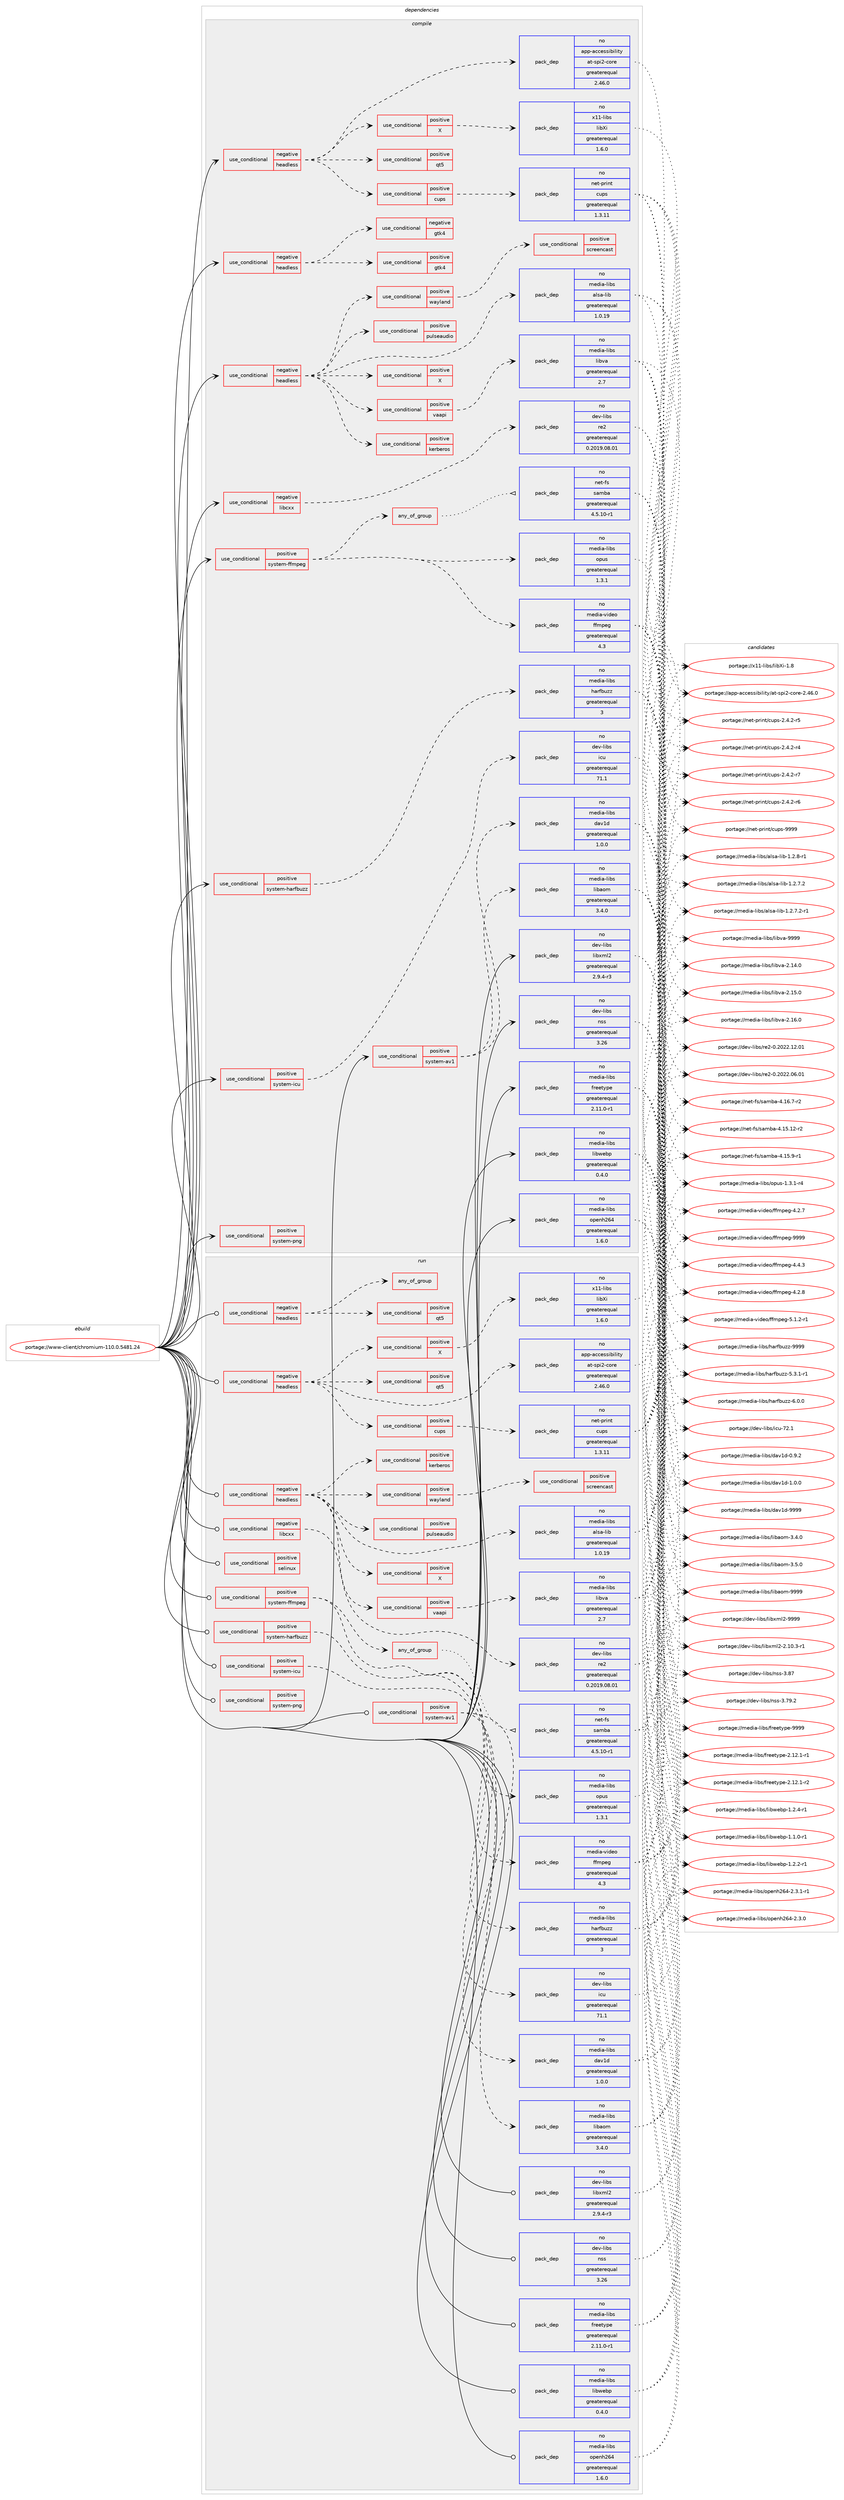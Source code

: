 digraph prolog {

# *************
# Graph options
# *************

newrank=true;
concentrate=true;
compound=true;
graph [rankdir=LR,fontname=Helvetica,fontsize=10,ranksep=1.5];#, ranksep=2.5, nodesep=0.2];
edge  [arrowhead=vee];
node  [fontname=Helvetica,fontsize=10];

# **********
# The ebuild
# **********

subgraph cluster_leftcol {
color=gray;
rank=same;
label=<<i>ebuild</i>>;
id [label="portage://www-client/chromium-110.0.5481.24", color=red, width=4, href="../www-client/chromium-110.0.5481.24.svg"];
}

# ****************
# The dependencies
# ****************

subgraph cluster_midcol {
color=gray;
label=<<i>dependencies</i>>;
subgraph cluster_compile {
fillcolor="#eeeeee";
style=filled;
label=<<i>compile</i>>;
subgraph cond7301 {
dependency11803 [label=<<TABLE BORDER="0" CELLBORDER="1" CELLSPACING="0" CELLPADDING="4"><TR><TD ROWSPAN="3" CELLPADDING="10">use_conditional</TD></TR><TR><TD>negative</TD></TR><TR><TD>headless</TD></TR></TABLE>>, shape=none, color=red];
subgraph cond7302 {
dependency11804 [label=<<TABLE BORDER="0" CELLBORDER="1" CELLSPACING="0" CELLPADDING="4"><TR><TD ROWSPAN="3" CELLPADDING="10">use_conditional</TD></TR><TR><TD>positive</TD></TR><TR><TD>X</TD></TR></TABLE>>, shape=none, color=red];
# *** BEGIN UNKNOWN DEPENDENCY TYPE (TODO) ***
# dependency11804 -> package_dependency(portage://www-client/chromium-110.0.5481.24,install,no,x11-libs,libXcomposite,none,[,,],any_same_slot,[])
# *** END UNKNOWN DEPENDENCY TYPE (TODO) ***

# *** BEGIN UNKNOWN DEPENDENCY TYPE (TODO) ***
# dependency11804 -> package_dependency(portage://www-client/chromium-110.0.5481.24,install,no,x11-libs,libXcursor,none,[,,],any_same_slot,[])
# *** END UNKNOWN DEPENDENCY TYPE (TODO) ***

# *** BEGIN UNKNOWN DEPENDENCY TYPE (TODO) ***
# dependency11804 -> package_dependency(portage://www-client/chromium-110.0.5481.24,install,no,x11-libs,libXdamage,none,[,,],any_same_slot,[])
# *** END UNKNOWN DEPENDENCY TYPE (TODO) ***

# *** BEGIN UNKNOWN DEPENDENCY TYPE (TODO) ***
# dependency11804 -> package_dependency(portage://www-client/chromium-110.0.5481.24,install,no,x11-libs,libXfixes,none,[,,],any_same_slot,[])
# *** END UNKNOWN DEPENDENCY TYPE (TODO) ***

subgraph pack4358 {
dependency11805 [label=<<TABLE BORDER="0" CELLBORDER="1" CELLSPACING="0" CELLPADDING="4" WIDTH="220"><TR><TD ROWSPAN="6" CELLPADDING="30">pack_dep</TD></TR><TR><TD WIDTH="110">no</TD></TR><TR><TD>x11-libs</TD></TR><TR><TD>libXi</TD></TR><TR><TD>greaterequal</TD></TR><TR><TD>1.6.0</TD></TR></TABLE>>, shape=none, color=blue];
}
dependency11804:e -> dependency11805:w [weight=20,style="dashed",arrowhead="vee"];
# *** BEGIN UNKNOWN DEPENDENCY TYPE (TODO) ***
# dependency11804 -> package_dependency(portage://www-client/chromium-110.0.5481.24,install,no,x11-libs,libXrandr,none,[,,],any_same_slot,[])
# *** END UNKNOWN DEPENDENCY TYPE (TODO) ***

# *** BEGIN UNKNOWN DEPENDENCY TYPE (TODO) ***
# dependency11804 -> package_dependency(portage://www-client/chromium-110.0.5481.24,install,no,x11-libs,libXrender,none,[,,],any_same_slot,[])
# *** END UNKNOWN DEPENDENCY TYPE (TODO) ***

# *** BEGIN UNKNOWN DEPENDENCY TYPE (TODO) ***
# dependency11804 -> package_dependency(portage://www-client/chromium-110.0.5481.24,install,no,x11-libs,libXtst,none,[,,],any_same_slot,[])
# *** END UNKNOWN DEPENDENCY TYPE (TODO) ***

# *** BEGIN UNKNOWN DEPENDENCY TYPE (TODO) ***
# dependency11804 -> package_dependency(portage://www-client/chromium-110.0.5481.24,install,no,x11-libs,libxshmfence,none,[,,],any_same_slot,[])
# *** END UNKNOWN DEPENDENCY TYPE (TODO) ***

}
dependency11803:e -> dependency11804:w [weight=20,style="dashed",arrowhead="vee"];
subgraph pack4359 {
dependency11806 [label=<<TABLE BORDER="0" CELLBORDER="1" CELLSPACING="0" CELLPADDING="4" WIDTH="220"><TR><TD ROWSPAN="6" CELLPADDING="30">pack_dep</TD></TR><TR><TD WIDTH="110">no</TD></TR><TR><TD>app-accessibility</TD></TR><TR><TD>at-spi2-core</TD></TR><TR><TD>greaterequal</TD></TR><TR><TD>2.46.0</TD></TR></TABLE>>, shape=none, color=blue];
}
dependency11803:e -> dependency11806:w [weight=20,style="dashed",arrowhead="vee"];
# *** BEGIN UNKNOWN DEPENDENCY TYPE (TODO) ***
# dependency11803 -> package_dependency(portage://www-client/chromium-110.0.5481.24,install,no,media-libs,mesa,none,[,,],any_same_slot,[use(optenable(X),none),use(optenable(wayland),none)])
# *** END UNKNOWN DEPENDENCY TYPE (TODO) ***

subgraph cond7303 {
dependency11807 [label=<<TABLE BORDER="0" CELLBORDER="1" CELLSPACING="0" CELLPADDING="4"><TR><TD ROWSPAN="3" CELLPADDING="10">use_conditional</TD></TR><TR><TD>positive</TD></TR><TR><TD>cups</TD></TR></TABLE>>, shape=none, color=red];
subgraph pack4360 {
dependency11808 [label=<<TABLE BORDER="0" CELLBORDER="1" CELLSPACING="0" CELLPADDING="4" WIDTH="220"><TR><TD ROWSPAN="6" CELLPADDING="30">pack_dep</TD></TR><TR><TD WIDTH="110">no</TD></TR><TR><TD>net-print</TD></TR><TR><TD>cups</TD></TR><TR><TD>greaterequal</TD></TR><TR><TD>1.3.11</TD></TR></TABLE>>, shape=none, color=blue];
}
dependency11807:e -> dependency11808:w [weight=20,style="dashed",arrowhead="vee"];
}
dependency11803:e -> dependency11807:w [weight=20,style="dashed",arrowhead="vee"];
# *** BEGIN UNKNOWN DEPENDENCY TYPE (TODO) ***
# dependency11803 -> package_dependency(portage://www-client/chromium-110.0.5481.24,install,no,virtual,udev,none,[,,],[],[])
# *** END UNKNOWN DEPENDENCY TYPE (TODO) ***

# *** BEGIN UNKNOWN DEPENDENCY TYPE (TODO) ***
# dependency11803 -> package_dependency(portage://www-client/chromium-110.0.5481.24,install,no,x11-libs,cairo,none,[,,],any_same_slot,[])
# *** END UNKNOWN DEPENDENCY TYPE (TODO) ***

# *** BEGIN UNKNOWN DEPENDENCY TYPE (TODO) ***
# dependency11803 -> package_dependency(portage://www-client/chromium-110.0.5481.24,install,no,x11-libs,gdk-pixbuf,none,[,,],[slot(2)],[])
# *** END UNKNOWN DEPENDENCY TYPE (TODO) ***

# *** BEGIN UNKNOWN DEPENDENCY TYPE (TODO) ***
# dependency11803 -> package_dependency(portage://www-client/chromium-110.0.5481.24,install,no,x11-libs,pango,none,[,,],any_same_slot,[])
# *** END UNKNOWN DEPENDENCY TYPE (TODO) ***

subgraph cond7304 {
dependency11809 [label=<<TABLE BORDER="0" CELLBORDER="1" CELLSPACING="0" CELLPADDING="4"><TR><TD ROWSPAN="3" CELLPADDING="10">use_conditional</TD></TR><TR><TD>positive</TD></TR><TR><TD>qt5</TD></TR></TABLE>>, shape=none, color=red];
# *** BEGIN UNKNOWN DEPENDENCY TYPE (TODO) ***
# dependency11809 -> package_dependency(portage://www-client/chromium-110.0.5481.24,install,no,dev-qt,qtcore,none,[,,],[slot(5)],[])
# *** END UNKNOWN DEPENDENCY TYPE (TODO) ***

# *** BEGIN UNKNOWN DEPENDENCY TYPE (TODO) ***
# dependency11809 -> package_dependency(portage://www-client/chromium-110.0.5481.24,install,no,dev-qt,qtwidgets,none,[,,],[slot(5)],[])
# *** END UNKNOWN DEPENDENCY TYPE (TODO) ***

}
dependency11803:e -> dependency11809:w [weight=20,style="dashed",arrowhead="vee"];
}
id:e -> dependency11803:w [weight=20,style="solid",arrowhead="vee"];
subgraph cond7305 {
dependency11810 [label=<<TABLE BORDER="0" CELLBORDER="1" CELLSPACING="0" CELLPADDING="4"><TR><TD ROWSPAN="3" CELLPADDING="10">use_conditional</TD></TR><TR><TD>negative</TD></TR><TR><TD>headless</TD></TR></TABLE>>, shape=none, color=red];
subgraph cond7306 {
dependency11811 [label=<<TABLE BORDER="0" CELLBORDER="1" CELLSPACING="0" CELLPADDING="4"><TR><TD ROWSPAN="3" CELLPADDING="10">use_conditional</TD></TR><TR><TD>positive</TD></TR><TR><TD>gtk4</TD></TR></TABLE>>, shape=none, color=red];
# *** BEGIN UNKNOWN DEPENDENCY TYPE (TODO) ***
# dependency11811 -> package_dependency(portage://www-client/chromium-110.0.5481.24,install,no,gui-libs,gtk,none,[,,],[slot(4)],[use(optenable(X),none),use(optenable(wayland),none)])
# *** END UNKNOWN DEPENDENCY TYPE (TODO) ***

}
dependency11810:e -> dependency11811:w [weight=20,style="dashed",arrowhead="vee"];
subgraph cond7307 {
dependency11812 [label=<<TABLE BORDER="0" CELLBORDER="1" CELLSPACING="0" CELLPADDING="4"><TR><TD ROWSPAN="3" CELLPADDING="10">use_conditional</TD></TR><TR><TD>negative</TD></TR><TR><TD>gtk4</TD></TR></TABLE>>, shape=none, color=red];
# *** BEGIN UNKNOWN DEPENDENCY TYPE (TODO) ***
# dependency11812 -> package_dependency(portage://www-client/chromium-110.0.5481.24,install,no,x11-libs,gtk+,none,[,,],[slot(3)],[use(optenable(X),none),use(optenable(wayland),none)])
# *** END UNKNOWN DEPENDENCY TYPE (TODO) ***

}
dependency11810:e -> dependency11812:w [weight=20,style="dashed",arrowhead="vee"];
}
id:e -> dependency11810:w [weight=20,style="solid",arrowhead="vee"];
subgraph cond7308 {
dependency11813 [label=<<TABLE BORDER="0" CELLBORDER="1" CELLSPACING="0" CELLPADDING="4"><TR><TD ROWSPAN="3" CELLPADDING="10">use_conditional</TD></TR><TR><TD>negative</TD></TR><TR><TD>headless</TD></TR></TABLE>>, shape=none, color=red];
# *** BEGIN UNKNOWN DEPENDENCY TYPE (TODO) ***
# dependency11813 -> package_dependency(portage://www-client/chromium-110.0.5481.24,install,no,dev-libs,glib,none,[,,],[slot(2)],[])
# *** END UNKNOWN DEPENDENCY TYPE (TODO) ***

subgraph pack4361 {
dependency11814 [label=<<TABLE BORDER="0" CELLBORDER="1" CELLSPACING="0" CELLPADDING="4" WIDTH="220"><TR><TD ROWSPAN="6" CELLPADDING="30">pack_dep</TD></TR><TR><TD WIDTH="110">no</TD></TR><TR><TD>media-libs</TD></TR><TR><TD>alsa-lib</TD></TR><TR><TD>greaterequal</TD></TR><TR><TD>1.0.19</TD></TR></TABLE>>, shape=none, color=blue];
}
dependency11813:e -> dependency11814:w [weight=20,style="dashed",arrowhead="vee"];
subgraph cond7309 {
dependency11815 [label=<<TABLE BORDER="0" CELLBORDER="1" CELLSPACING="0" CELLPADDING="4"><TR><TD ROWSPAN="3" CELLPADDING="10">use_conditional</TD></TR><TR><TD>positive</TD></TR><TR><TD>pulseaudio</TD></TR></TABLE>>, shape=none, color=red];
# *** BEGIN UNKNOWN DEPENDENCY TYPE (TODO) ***
# dependency11815 -> package_dependency(portage://www-client/chromium-110.0.5481.24,install,no,media-sound,pulseaudio,none,[,,],any_same_slot,[])
# *** END UNKNOWN DEPENDENCY TYPE (TODO) ***

}
dependency11813:e -> dependency11815:w [weight=20,style="dashed",arrowhead="vee"];
# *** BEGIN UNKNOWN DEPENDENCY TYPE (TODO) ***
# dependency11813 -> package_dependency(portage://www-client/chromium-110.0.5481.24,install,no,sys-apps,pciutils,none,[,,],any_same_slot,[])
# *** END UNKNOWN DEPENDENCY TYPE (TODO) ***

subgraph cond7310 {
dependency11816 [label=<<TABLE BORDER="0" CELLBORDER="1" CELLSPACING="0" CELLPADDING="4"><TR><TD ROWSPAN="3" CELLPADDING="10">use_conditional</TD></TR><TR><TD>positive</TD></TR><TR><TD>kerberos</TD></TR></TABLE>>, shape=none, color=red];
# *** BEGIN UNKNOWN DEPENDENCY TYPE (TODO) ***
# dependency11816 -> package_dependency(portage://www-client/chromium-110.0.5481.24,install,no,virtual,krb5,none,[,,],[],[])
# *** END UNKNOWN DEPENDENCY TYPE (TODO) ***

}
dependency11813:e -> dependency11816:w [weight=20,style="dashed",arrowhead="vee"];
subgraph cond7311 {
dependency11817 [label=<<TABLE BORDER="0" CELLBORDER="1" CELLSPACING="0" CELLPADDING="4"><TR><TD ROWSPAN="3" CELLPADDING="10">use_conditional</TD></TR><TR><TD>positive</TD></TR><TR><TD>vaapi</TD></TR></TABLE>>, shape=none, color=red];
subgraph pack4362 {
dependency11818 [label=<<TABLE BORDER="0" CELLBORDER="1" CELLSPACING="0" CELLPADDING="4" WIDTH="220"><TR><TD ROWSPAN="6" CELLPADDING="30">pack_dep</TD></TR><TR><TD WIDTH="110">no</TD></TR><TR><TD>media-libs</TD></TR><TR><TD>libva</TD></TR><TR><TD>greaterequal</TD></TR><TR><TD>2.7</TD></TR></TABLE>>, shape=none, color=blue];
}
dependency11817:e -> dependency11818:w [weight=20,style="dashed",arrowhead="vee"];
}
dependency11813:e -> dependency11817:w [weight=20,style="dashed",arrowhead="vee"];
subgraph cond7312 {
dependency11819 [label=<<TABLE BORDER="0" CELLBORDER="1" CELLSPACING="0" CELLPADDING="4"><TR><TD ROWSPAN="3" CELLPADDING="10">use_conditional</TD></TR><TR><TD>positive</TD></TR><TR><TD>X</TD></TR></TABLE>>, shape=none, color=red];
# *** BEGIN UNKNOWN DEPENDENCY TYPE (TODO) ***
# dependency11819 -> package_dependency(portage://www-client/chromium-110.0.5481.24,install,no,x11-libs,libX11,none,[,,],any_same_slot,[])
# *** END UNKNOWN DEPENDENCY TYPE (TODO) ***

# *** BEGIN UNKNOWN DEPENDENCY TYPE (TODO) ***
# dependency11819 -> package_dependency(portage://www-client/chromium-110.0.5481.24,install,no,x11-libs,libXext,none,[,,],any_same_slot,[])
# *** END UNKNOWN DEPENDENCY TYPE (TODO) ***

# *** BEGIN UNKNOWN DEPENDENCY TYPE (TODO) ***
# dependency11819 -> package_dependency(portage://www-client/chromium-110.0.5481.24,install,no,x11-libs,libxcb,none,[,,],any_same_slot,[])
# *** END UNKNOWN DEPENDENCY TYPE (TODO) ***

}
dependency11813:e -> dependency11819:w [weight=20,style="dashed",arrowhead="vee"];
# *** BEGIN UNKNOWN DEPENDENCY TYPE (TODO) ***
# dependency11813 -> package_dependency(portage://www-client/chromium-110.0.5481.24,install,no,x11-libs,libxkbcommon,none,[,,],any_same_slot,[])
# *** END UNKNOWN DEPENDENCY TYPE (TODO) ***

subgraph cond7313 {
dependency11820 [label=<<TABLE BORDER="0" CELLBORDER="1" CELLSPACING="0" CELLPADDING="4"><TR><TD ROWSPAN="3" CELLPADDING="10">use_conditional</TD></TR><TR><TD>positive</TD></TR><TR><TD>wayland</TD></TR></TABLE>>, shape=none, color=red];
# *** BEGIN UNKNOWN DEPENDENCY TYPE (TODO) ***
# dependency11820 -> package_dependency(portage://www-client/chromium-110.0.5481.24,install,no,dev-libs,libffi,none,[,,],any_same_slot,[])
# *** END UNKNOWN DEPENDENCY TYPE (TODO) ***

subgraph cond7314 {
dependency11821 [label=<<TABLE BORDER="0" CELLBORDER="1" CELLSPACING="0" CELLPADDING="4"><TR><TD ROWSPAN="3" CELLPADDING="10">use_conditional</TD></TR><TR><TD>positive</TD></TR><TR><TD>screencast</TD></TR></TABLE>>, shape=none, color=red];
# *** BEGIN UNKNOWN DEPENDENCY TYPE (TODO) ***
# dependency11821 -> package_dependency(portage://www-client/chromium-110.0.5481.24,install,no,media-video,pipewire,none,[,,],any_same_slot,[])
# *** END UNKNOWN DEPENDENCY TYPE (TODO) ***

}
dependency11820:e -> dependency11821:w [weight=20,style="dashed",arrowhead="vee"];
}
dependency11813:e -> dependency11820:w [weight=20,style="dashed",arrowhead="vee"];
}
id:e -> dependency11813:w [weight=20,style="solid",arrowhead="vee"];
subgraph cond7315 {
dependency11822 [label=<<TABLE BORDER="0" CELLBORDER="1" CELLSPACING="0" CELLPADDING="4"><TR><TD ROWSPAN="3" CELLPADDING="10">use_conditional</TD></TR><TR><TD>negative</TD></TR><TR><TD>libcxx</TD></TR></TABLE>>, shape=none, color=red];
subgraph pack4363 {
dependency11823 [label=<<TABLE BORDER="0" CELLBORDER="1" CELLSPACING="0" CELLPADDING="4" WIDTH="220"><TR><TD ROWSPAN="6" CELLPADDING="30">pack_dep</TD></TR><TR><TD WIDTH="110">no</TD></TR><TR><TD>dev-libs</TD></TR><TR><TD>re2</TD></TR><TR><TD>greaterequal</TD></TR><TR><TD>0.2019.08.01</TD></TR></TABLE>>, shape=none, color=blue];
}
dependency11822:e -> dependency11823:w [weight=20,style="dashed",arrowhead="vee"];
}
id:e -> dependency11822:w [weight=20,style="solid",arrowhead="vee"];
subgraph cond7316 {
dependency11824 [label=<<TABLE BORDER="0" CELLBORDER="1" CELLSPACING="0" CELLPADDING="4"><TR><TD ROWSPAN="3" CELLPADDING="10">use_conditional</TD></TR><TR><TD>positive</TD></TR><TR><TD>system-av1</TD></TR></TABLE>>, shape=none, color=red];
subgraph pack4364 {
dependency11825 [label=<<TABLE BORDER="0" CELLBORDER="1" CELLSPACING="0" CELLPADDING="4" WIDTH="220"><TR><TD ROWSPAN="6" CELLPADDING="30">pack_dep</TD></TR><TR><TD WIDTH="110">no</TD></TR><TR><TD>media-libs</TD></TR><TR><TD>dav1d</TD></TR><TR><TD>greaterequal</TD></TR><TR><TD>1.0.0</TD></TR></TABLE>>, shape=none, color=blue];
}
dependency11824:e -> dependency11825:w [weight=20,style="dashed",arrowhead="vee"];
subgraph pack4365 {
dependency11826 [label=<<TABLE BORDER="0" CELLBORDER="1" CELLSPACING="0" CELLPADDING="4" WIDTH="220"><TR><TD ROWSPAN="6" CELLPADDING="30">pack_dep</TD></TR><TR><TD WIDTH="110">no</TD></TR><TR><TD>media-libs</TD></TR><TR><TD>libaom</TD></TR><TR><TD>greaterequal</TD></TR><TR><TD>3.4.0</TD></TR></TABLE>>, shape=none, color=blue];
}
dependency11824:e -> dependency11826:w [weight=20,style="dashed",arrowhead="vee"];
}
id:e -> dependency11824:w [weight=20,style="solid",arrowhead="vee"];
subgraph cond7317 {
dependency11827 [label=<<TABLE BORDER="0" CELLBORDER="1" CELLSPACING="0" CELLPADDING="4"><TR><TD ROWSPAN="3" CELLPADDING="10">use_conditional</TD></TR><TR><TD>positive</TD></TR><TR><TD>system-ffmpeg</TD></TR></TABLE>>, shape=none, color=red];
subgraph pack4366 {
dependency11828 [label=<<TABLE BORDER="0" CELLBORDER="1" CELLSPACING="0" CELLPADDING="4" WIDTH="220"><TR><TD ROWSPAN="6" CELLPADDING="30">pack_dep</TD></TR><TR><TD WIDTH="110">no</TD></TR><TR><TD>media-video</TD></TR><TR><TD>ffmpeg</TD></TR><TR><TD>greaterequal</TD></TR><TR><TD>4.3</TD></TR></TABLE>>, shape=none, color=blue];
}
dependency11827:e -> dependency11828:w [weight=20,style="dashed",arrowhead="vee"];
subgraph any136 {
dependency11829 [label=<<TABLE BORDER="0" CELLBORDER="1" CELLSPACING="0" CELLPADDING="4"><TR><TD CELLPADDING="10">any_of_group</TD></TR></TABLE>>, shape=none, color=red];# *** BEGIN UNKNOWN DEPENDENCY TYPE (TODO) ***
# dependency11829 -> package_dependency(portage://www-client/chromium-110.0.5481.24,install,no,media-video,ffmpeg,none,[,,],[],[use(disable(samba),none)])
# *** END UNKNOWN DEPENDENCY TYPE (TODO) ***

subgraph pack4367 {
dependency11830 [label=<<TABLE BORDER="0" CELLBORDER="1" CELLSPACING="0" CELLPADDING="4" WIDTH="220"><TR><TD ROWSPAN="6" CELLPADDING="30">pack_dep</TD></TR><TR><TD WIDTH="110">no</TD></TR><TR><TD>net-fs</TD></TR><TR><TD>samba</TD></TR><TR><TD>greaterequal</TD></TR><TR><TD>4.5.10-r1</TD></TR></TABLE>>, shape=none, color=blue];
}
dependency11829:e -> dependency11830:w [weight=20,style="dotted",arrowhead="oinv"];
}
dependency11827:e -> dependency11829:w [weight=20,style="dashed",arrowhead="vee"];
subgraph pack4368 {
dependency11831 [label=<<TABLE BORDER="0" CELLBORDER="1" CELLSPACING="0" CELLPADDING="4" WIDTH="220"><TR><TD ROWSPAN="6" CELLPADDING="30">pack_dep</TD></TR><TR><TD WIDTH="110">no</TD></TR><TR><TD>media-libs</TD></TR><TR><TD>opus</TD></TR><TR><TD>greaterequal</TD></TR><TR><TD>1.3.1</TD></TR></TABLE>>, shape=none, color=blue];
}
dependency11827:e -> dependency11831:w [weight=20,style="dashed",arrowhead="vee"];
}
id:e -> dependency11827:w [weight=20,style="solid",arrowhead="vee"];
subgraph cond7318 {
dependency11832 [label=<<TABLE BORDER="0" CELLBORDER="1" CELLSPACING="0" CELLPADDING="4"><TR><TD ROWSPAN="3" CELLPADDING="10">use_conditional</TD></TR><TR><TD>positive</TD></TR><TR><TD>system-harfbuzz</TD></TR></TABLE>>, shape=none, color=red];
subgraph pack4369 {
dependency11833 [label=<<TABLE BORDER="0" CELLBORDER="1" CELLSPACING="0" CELLPADDING="4" WIDTH="220"><TR><TD ROWSPAN="6" CELLPADDING="30">pack_dep</TD></TR><TR><TD WIDTH="110">no</TD></TR><TR><TD>media-libs</TD></TR><TR><TD>harfbuzz</TD></TR><TR><TD>greaterequal</TD></TR><TR><TD>3</TD></TR></TABLE>>, shape=none, color=blue];
}
dependency11832:e -> dependency11833:w [weight=20,style="dashed",arrowhead="vee"];
}
id:e -> dependency11832:w [weight=20,style="solid",arrowhead="vee"];
subgraph cond7319 {
dependency11834 [label=<<TABLE BORDER="0" CELLBORDER="1" CELLSPACING="0" CELLPADDING="4"><TR><TD ROWSPAN="3" CELLPADDING="10">use_conditional</TD></TR><TR><TD>positive</TD></TR><TR><TD>system-icu</TD></TR></TABLE>>, shape=none, color=red];
subgraph pack4370 {
dependency11835 [label=<<TABLE BORDER="0" CELLBORDER="1" CELLSPACING="0" CELLPADDING="4" WIDTH="220"><TR><TD ROWSPAN="6" CELLPADDING="30">pack_dep</TD></TR><TR><TD WIDTH="110">no</TD></TR><TR><TD>dev-libs</TD></TR><TR><TD>icu</TD></TR><TR><TD>greaterequal</TD></TR><TR><TD>71.1</TD></TR></TABLE>>, shape=none, color=blue];
}
dependency11834:e -> dependency11835:w [weight=20,style="dashed",arrowhead="vee"];
}
id:e -> dependency11834:w [weight=20,style="solid",arrowhead="vee"];
subgraph cond7320 {
dependency11836 [label=<<TABLE BORDER="0" CELLBORDER="1" CELLSPACING="0" CELLPADDING="4"><TR><TD ROWSPAN="3" CELLPADDING="10">use_conditional</TD></TR><TR><TD>positive</TD></TR><TR><TD>system-png</TD></TR></TABLE>>, shape=none, color=red];
# *** BEGIN UNKNOWN DEPENDENCY TYPE (TODO) ***
# dependency11836 -> package_dependency(portage://www-client/chromium-110.0.5481.24,install,no,media-libs,libpng,none,[,,],any_same_slot,[use(disable(apng),negative)])
# *** END UNKNOWN DEPENDENCY TYPE (TODO) ***

}
id:e -> dependency11836:w [weight=20,style="solid",arrowhead="vee"];
# *** BEGIN UNKNOWN DEPENDENCY TYPE (TODO) ***
# id -> package_dependency(portage://www-client/chromium-110.0.5481.24,install,no,app-arch,bzip2,none,[,,],any_same_slot,[])
# *** END UNKNOWN DEPENDENCY TYPE (TODO) ***

# *** BEGIN UNKNOWN DEPENDENCY TYPE (TODO) ***
# id -> package_dependency(portage://www-client/chromium-110.0.5481.24,install,no,dev-libs,expat,none,[,,],any_same_slot,[])
# *** END UNKNOWN DEPENDENCY TYPE (TODO) ***

subgraph pack4371 {
dependency11837 [label=<<TABLE BORDER="0" CELLBORDER="1" CELLSPACING="0" CELLPADDING="4" WIDTH="220"><TR><TD ROWSPAN="6" CELLPADDING="30">pack_dep</TD></TR><TR><TD WIDTH="110">no</TD></TR><TR><TD>dev-libs</TD></TR><TR><TD>libxml2</TD></TR><TR><TD>greaterequal</TD></TR><TR><TD>2.9.4-r3</TD></TR></TABLE>>, shape=none, color=blue];
}
id:e -> dependency11837:w [weight=20,style="solid",arrowhead="vee"];
# *** BEGIN UNKNOWN DEPENDENCY TYPE (TODO) ***
# id -> package_dependency(portage://www-client/chromium-110.0.5481.24,install,no,dev-libs,libxslt,none,[,,],any_same_slot,[])
# *** END UNKNOWN DEPENDENCY TYPE (TODO) ***

# *** BEGIN UNKNOWN DEPENDENCY TYPE (TODO) ***
# id -> package_dependency(portage://www-client/chromium-110.0.5481.24,install,no,dev-libs,nspr,none,[,,],any_same_slot,[])
# *** END UNKNOWN DEPENDENCY TYPE (TODO) ***

subgraph pack4372 {
dependency11838 [label=<<TABLE BORDER="0" CELLBORDER="1" CELLSPACING="0" CELLPADDING="4" WIDTH="220"><TR><TD ROWSPAN="6" CELLPADDING="30">pack_dep</TD></TR><TR><TD WIDTH="110">no</TD></TR><TR><TD>dev-libs</TD></TR><TR><TD>nss</TD></TR><TR><TD>greaterequal</TD></TR><TR><TD>3.26</TD></TR></TABLE>>, shape=none, color=blue];
}
id:e -> dependency11838:w [weight=20,style="solid",arrowhead="vee"];
# *** BEGIN UNKNOWN DEPENDENCY TYPE (TODO) ***
# id -> package_dependency(portage://www-client/chromium-110.0.5481.24,install,no,media-libs,flac,none,[,,],any_same_slot,[])
# *** END UNKNOWN DEPENDENCY TYPE (TODO) ***

# *** BEGIN UNKNOWN DEPENDENCY TYPE (TODO) ***
# id -> package_dependency(portage://www-client/chromium-110.0.5481.24,install,no,media-libs,fontconfig,none,[,,],any_same_slot,[])
# *** END UNKNOWN DEPENDENCY TYPE (TODO) ***

subgraph pack4373 {
dependency11839 [label=<<TABLE BORDER="0" CELLBORDER="1" CELLSPACING="0" CELLPADDING="4" WIDTH="220"><TR><TD ROWSPAN="6" CELLPADDING="30">pack_dep</TD></TR><TR><TD WIDTH="110">no</TD></TR><TR><TD>media-libs</TD></TR><TR><TD>freetype</TD></TR><TR><TD>greaterequal</TD></TR><TR><TD>2.11.0-r1</TD></TR></TABLE>>, shape=none, color=blue];
}
id:e -> dependency11839:w [weight=20,style="solid",arrowhead="vee"];
# *** BEGIN UNKNOWN DEPENDENCY TYPE (TODO) ***
# id -> package_dependency(portage://www-client/chromium-110.0.5481.24,install,no,media-libs,libjpeg-turbo,none,[,,],any_same_slot,[])
# *** END UNKNOWN DEPENDENCY TYPE (TODO) ***

subgraph pack4374 {
dependency11840 [label=<<TABLE BORDER="0" CELLBORDER="1" CELLSPACING="0" CELLPADDING="4" WIDTH="220"><TR><TD ROWSPAN="6" CELLPADDING="30">pack_dep</TD></TR><TR><TD WIDTH="110">no</TD></TR><TR><TD>media-libs</TD></TR><TR><TD>libwebp</TD></TR><TR><TD>greaterequal</TD></TR><TR><TD>0.4.0</TD></TR></TABLE>>, shape=none, color=blue];
}
id:e -> dependency11840:w [weight=20,style="solid",arrowhead="vee"];
# *** BEGIN UNKNOWN DEPENDENCY TYPE (TODO) ***
# id -> package_dependency(portage://www-client/chromium-110.0.5481.24,install,no,media-libs,mesa,none,[,,],any_same_slot,[use(enable(gbm),positive)])
# *** END UNKNOWN DEPENDENCY TYPE (TODO) ***

subgraph pack4375 {
dependency11841 [label=<<TABLE BORDER="0" CELLBORDER="1" CELLSPACING="0" CELLPADDING="4" WIDTH="220"><TR><TD ROWSPAN="6" CELLPADDING="30">pack_dep</TD></TR><TR><TD WIDTH="110">no</TD></TR><TR><TD>media-libs</TD></TR><TR><TD>openh264</TD></TR><TR><TD>greaterequal</TD></TR><TR><TD>1.6.0</TD></TR></TABLE>>, shape=none, color=blue];
}
id:e -> dependency11841:w [weight=20,style="solid",arrowhead="vee"];
# *** BEGIN UNKNOWN DEPENDENCY TYPE (TODO) ***
# id -> package_dependency(portage://www-client/chromium-110.0.5481.24,install,no,net-misc,curl,none,[,,],[],[use(enable(ssl),none)])
# *** END UNKNOWN DEPENDENCY TYPE (TODO) ***

# *** BEGIN UNKNOWN DEPENDENCY TYPE (TODO) ***
# id -> package_dependency(portage://www-client/chromium-110.0.5481.24,install,no,sys-apps,dbus,none,[,,],any_same_slot,[])
# *** END UNKNOWN DEPENDENCY TYPE (TODO) ***

# *** BEGIN UNKNOWN DEPENDENCY TYPE (TODO) ***
# id -> package_dependency(portage://www-client/chromium-110.0.5481.24,install,no,sys-libs,zlib,none,[,,],any_same_slot,[])
# *** END UNKNOWN DEPENDENCY TYPE (TODO) ***

# *** BEGIN UNKNOWN DEPENDENCY TYPE (TODO) ***
# id -> package_dependency(portage://www-client/chromium-110.0.5481.24,install,no,sys-libs,zlib,none,[,,],any_same_slot,[use(enable(minizip),none)])
# *** END UNKNOWN DEPENDENCY TYPE (TODO) ***

# *** BEGIN UNKNOWN DEPENDENCY TYPE (TODO) ***
# id -> package_dependency(portage://www-client/chromium-110.0.5481.24,install,no,x11-libs,libdrm,none,[,,],any_same_slot,[])
# *** END UNKNOWN DEPENDENCY TYPE (TODO) ***

# *** BEGIN UNKNOWN DEPENDENCY TYPE (TODO) ***
# id -> package_dependency(portage://www-client/chromium-110.0.5481.24,install,strong,sys-devel,llvm,none,[,,],[slot(0)],[])
# *** END UNKNOWN DEPENDENCY TYPE (TODO) ***

}
subgraph cluster_compileandrun {
fillcolor="#eeeeee";
style=filled;
label=<<i>compile and run</i>>;
}
subgraph cluster_run {
fillcolor="#eeeeee";
style=filled;
label=<<i>run</i>>;
subgraph cond7321 {
dependency11842 [label=<<TABLE BORDER="0" CELLBORDER="1" CELLSPACING="0" CELLPADDING="4"><TR><TD ROWSPAN="3" CELLPADDING="10">use_conditional</TD></TR><TR><TD>negative</TD></TR><TR><TD>headless</TD></TR></TABLE>>, shape=none, color=red];
subgraph any137 {
dependency11843 [label=<<TABLE BORDER="0" CELLBORDER="1" CELLSPACING="0" CELLPADDING="4"><TR><TD CELLPADDING="10">any_of_group</TD></TR></TABLE>>, shape=none, color=red];# *** BEGIN UNKNOWN DEPENDENCY TYPE (TODO) ***
# dependency11843 -> package_dependency(portage://www-client/chromium-110.0.5481.24,run,no,x11-libs,gtk+,none,[,,],[slot(3)],[use(optenable(X),none),use(optenable(wayland),none)])
# *** END UNKNOWN DEPENDENCY TYPE (TODO) ***

# *** BEGIN UNKNOWN DEPENDENCY TYPE (TODO) ***
# dependency11843 -> package_dependency(portage://www-client/chromium-110.0.5481.24,run,no,gui-libs,gtk,none,[,,],[slot(4)],[use(optenable(X),none),use(optenable(wayland),none)])
# *** END UNKNOWN DEPENDENCY TYPE (TODO) ***

}
dependency11842:e -> dependency11843:w [weight=20,style="dashed",arrowhead="vee"];
subgraph cond7322 {
dependency11844 [label=<<TABLE BORDER="0" CELLBORDER="1" CELLSPACING="0" CELLPADDING="4"><TR><TD ROWSPAN="3" CELLPADDING="10">use_conditional</TD></TR><TR><TD>positive</TD></TR><TR><TD>qt5</TD></TR></TABLE>>, shape=none, color=red];
# *** BEGIN UNKNOWN DEPENDENCY TYPE (TODO) ***
# dependency11844 -> package_dependency(portage://www-client/chromium-110.0.5481.24,run,no,dev-qt,qtgui,none,[,,],[slot(5)],[use(optenable(X),none),use(optenable(wayland),none)])
# *** END UNKNOWN DEPENDENCY TYPE (TODO) ***

}
dependency11842:e -> dependency11844:w [weight=20,style="dashed",arrowhead="vee"];
# *** BEGIN UNKNOWN DEPENDENCY TYPE (TODO) ***
# dependency11842 -> package_dependency(portage://www-client/chromium-110.0.5481.24,run,no,x11-misc,xdg-utils,none,[,,],[],[])
# *** END UNKNOWN DEPENDENCY TYPE (TODO) ***

}
id:e -> dependency11842:w [weight=20,style="solid",arrowhead="odot"];
subgraph cond7323 {
dependency11845 [label=<<TABLE BORDER="0" CELLBORDER="1" CELLSPACING="0" CELLPADDING="4"><TR><TD ROWSPAN="3" CELLPADDING="10">use_conditional</TD></TR><TR><TD>negative</TD></TR><TR><TD>headless</TD></TR></TABLE>>, shape=none, color=red];
subgraph cond7324 {
dependency11846 [label=<<TABLE BORDER="0" CELLBORDER="1" CELLSPACING="0" CELLPADDING="4"><TR><TD ROWSPAN="3" CELLPADDING="10">use_conditional</TD></TR><TR><TD>positive</TD></TR><TR><TD>X</TD></TR></TABLE>>, shape=none, color=red];
# *** BEGIN UNKNOWN DEPENDENCY TYPE (TODO) ***
# dependency11846 -> package_dependency(portage://www-client/chromium-110.0.5481.24,run,no,x11-libs,libXcomposite,none,[,,],any_same_slot,[])
# *** END UNKNOWN DEPENDENCY TYPE (TODO) ***

# *** BEGIN UNKNOWN DEPENDENCY TYPE (TODO) ***
# dependency11846 -> package_dependency(portage://www-client/chromium-110.0.5481.24,run,no,x11-libs,libXcursor,none,[,,],any_same_slot,[])
# *** END UNKNOWN DEPENDENCY TYPE (TODO) ***

# *** BEGIN UNKNOWN DEPENDENCY TYPE (TODO) ***
# dependency11846 -> package_dependency(portage://www-client/chromium-110.0.5481.24,run,no,x11-libs,libXdamage,none,[,,],any_same_slot,[])
# *** END UNKNOWN DEPENDENCY TYPE (TODO) ***

# *** BEGIN UNKNOWN DEPENDENCY TYPE (TODO) ***
# dependency11846 -> package_dependency(portage://www-client/chromium-110.0.5481.24,run,no,x11-libs,libXfixes,none,[,,],any_same_slot,[])
# *** END UNKNOWN DEPENDENCY TYPE (TODO) ***

subgraph pack4376 {
dependency11847 [label=<<TABLE BORDER="0" CELLBORDER="1" CELLSPACING="0" CELLPADDING="4" WIDTH="220"><TR><TD ROWSPAN="6" CELLPADDING="30">pack_dep</TD></TR><TR><TD WIDTH="110">no</TD></TR><TR><TD>x11-libs</TD></TR><TR><TD>libXi</TD></TR><TR><TD>greaterequal</TD></TR><TR><TD>1.6.0</TD></TR></TABLE>>, shape=none, color=blue];
}
dependency11846:e -> dependency11847:w [weight=20,style="dashed",arrowhead="vee"];
# *** BEGIN UNKNOWN DEPENDENCY TYPE (TODO) ***
# dependency11846 -> package_dependency(portage://www-client/chromium-110.0.5481.24,run,no,x11-libs,libXrandr,none,[,,],any_same_slot,[])
# *** END UNKNOWN DEPENDENCY TYPE (TODO) ***

# *** BEGIN UNKNOWN DEPENDENCY TYPE (TODO) ***
# dependency11846 -> package_dependency(portage://www-client/chromium-110.0.5481.24,run,no,x11-libs,libXrender,none,[,,],any_same_slot,[])
# *** END UNKNOWN DEPENDENCY TYPE (TODO) ***

# *** BEGIN UNKNOWN DEPENDENCY TYPE (TODO) ***
# dependency11846 -> package_dependency(portage://www-client/chromium-110.0.5481.24,run,no,x11-libs,libXtst,none,[,,],any_same_slot,[])
# *** END UNKNOWN DEPENDENCY TYPE (TODO) ***

# *** BEGIN UNKNOWN DEPENDENCY TYPE (TODO) ***
# dependency11846 -> package_dependency(portage://www-client/chromium-110.0.5481.24,run,no,x11-libs,libxshmfence,none,[,,],any_same_slot,[])
# *** END UNKNOWN DEPENDENCY TYPE (TODO) ***

}
dependency11845:e -> dependency11846:w [weight=20,style="dashed",arrowhead="vee"];
subgraph pack4377 {
dependency11848 [label=<<TABLE BORDER="0" CELLBORDER="1" CELLSPACING="0" CELLPADDING="4" WIDTH="220"><TR><TD ROWSPAN="6" CELLPADDING="30">pack_dep</TD></TR><TR><TD WIDTH="110">no</TD></TR><TR><TD>app-accessibility</TD></TR><TR><TD>at-spi2-core</TD></TR><TR><TD>greaterequal</TD></TR><TR><TD>2.46.0</TD></TR></TABLE>>, shape=none, color=blue];
}
dependency11845:e -> dependency11848:w [weight=20,style="dashed",arrowhead="vee"];
# *** BEGIN UNKNOWN DEPENDENCY TYPE (TODO) ***
# dependency11845 -> package_dependency(portage://www-client/chromium-110.0.5481.24,run,no,media-libs,mesa,none,[,,],any_same_slot,[use(optenable(X),none),use(optenable(wayland),none)])
# *** END UNKNOWN DEPENDENCY TYPE (TODO) ***

subgraph cond7325 {
dependency11849 [label=<<TABLE BORDER="0" CELLBORDER="1" CELLSPACING="0" CELLPADDING="4"><TR><TD ROWSPAN="3" CELLPADDING="10">use_conditional</TD></TR><TR><TD>positive</TD></TR><TR><TD>cups</TD></TR></TABLE>>, shape=none, color=red];
subgraph pack4378 {
dependency11850 [label=<<TABLE BORDER="0" CELLBORDER="1" CELLSPACING="0" CELLPADDING="4" WIDTH="220"><TR><TD ROWSPAN="6" CELLPADDING="30">pack_dep</TD></TR><TR><TD WIDTH="110">no</TD></TR><TR><TD>net-print</TD></TR><TR><TD>cups</TD></TR><TR><TD>greaterequal</TD></TR><TR><TD>1.3.11</TD></TR></TABLE>>, shape=none, color=blue];
}
dependency11849:e -> dependency11850:w [weight=20,style="dashed",arrowhead="vee"];
}
dependency11845:e -> dependency11849:w [weight=20,style="dashed",arrowhead="vee"];
# *** BEGIN UNKNOWN DEPENDENCY TYPE (TODO) ***
# dependency11845 -> package_dependency(portage://www-client/chromium-110.0.5481.24,run,no,virtual,udev,none,[,,],[],[])
# *** END UNKNOWN DEPENDENCY TYPE (TODO) ***

# *** BEGIN UNKNOWN DEPENDENCY TYPE (TODO) ***
# dependency11845 -> package_dependency(portage://www-client/chromium-110.0.5481.24,run,no,x11-libs,cairo,none,[,,],any_same_slot,[])
# *** END UNKNOWN DEPENDENCY TYPE (TODO) ***

# *** BEGIN UNKNOWN DEPENDENCY TYPE (TODO) ***
# dependency11845 -> package_dependency(portage://www-client/chromium-110.0.5481.24,run,no,x11-libs,gdk-pixbuf,none,[,,],[slot(2)],[])
# *** END UNKNOWN DEPENDENCY TYPE (TODO) ***

# *** BEGIN UNKNOWN DEPENDENCY TYPE (TODO) ***
# dependency11845 -> package_dependency(portage://www-client/chromium-110.0.5481.24,run,no,x11-libs,pango,none,[,,],any_same_slot,[])
# *** END UNKNOWN DEPENDENCY TYPE (TODO) ***

subgraph cond7326 {
dependency11851 [label=<<TABLE BORDER="0" CELLBORDER="1" CELLSPACING="0" CELLPADDING="4"><TR><TD ROWSPAN="3" CELLPADDING="10">use_conditional</TD></TR><TR><TD>positive</TD></TR><TR><TD>qt5</TD></TR></TABLE>>, shape=none, color=red];
# *** BEGIN UNKNOWN DEPENDENCY TYPE (TODO) ***
# dependency11851 -> package_dependency(portage://www-client/chromium-110.0.5481.24,run,no,dev-qt,qtcore,none,[,,],[slot(5)],[])
# *** END UNKNOWN DEPENDENCY TYPE (TODO) ***

# *** BEGIN UNKNOWN DEPENDENCY TYPE (TODO) ***
# dependency11851 -> package_dependency(portage://www-client/chromium-110.0.5481.24,run,no,dev-qt,qtwidgets,none,[,,],[slot(5)],[])
# *** END UNKNOWN DEPENDENCY TYPE (TODO) ***

}
dependency11845:e -> dependency11851:w [weight=20,style="dashed",arrowhead="vee"];
}
id:e -> dependency11845:w [weight=20,style="solid",arrowhead="odot"];
subgraph cond7327 {
dependency11852 [label=<<TABLE BORDER="0" CELLBORDER="1" CELLSPACING="0" CELLPADDING="4"><TR><TD ROWSPAN="3" CELLPADDING="10">use_conditional</TD></TR><TR><TD>negative</TD></TR><TR><TD>headless</TD></TR></TABLE>>, shape=none, color=red];
# *** BEGIN UNKNOWN DEPENDENCY TYPE (TODO) ***
# dependency11852 -> package_dependency(portage://www-client/chromium-110.0.5481.24,run,no,dev-libs,glib,none,[,,],[slot(2)],[])
# *** END UNKNOWN DEPENDENCY TYPE (TODO) ***

subgraph pack4379 {
dependency11853 [label=<<TABLE BORDER="0" CELLBORDER="1" CELLSPACING="0" CELLPADDING="4" WIDTH="220"><TR><TD ROWSPAN="6" CELLPADDING="30">pack_dep</TD></TR><TR><TD WIDTH="110">no</TD></TR><TR><TD>media-libs</TD></TR><TR><TD>alsa-lib</TD></TR><TR><TD>greaterequal</TD></TR><TR><TD>1.0.19</TD></TR></TABLE>>, shape=none, color=blue];
}
dependency11852:e -> dependency11853:w [weight=20,style="dashed",arrowhead="vee"];
subgraph cond7328 {
dependency11854 [label=<<TABLE BORDER="0" CELLBORDER="1" CELLSPACING="0" CELLPADDING="4"><TR><TD ROWSPAN="3" CELLPADDING="10">use_conditional</TD></TR><TR><TD>positive</TD></TR><TR><TD>pulseaudio</TD></TR></TABLE>>, shape=none, color=red];
# *** BEGIN UNKNOWN DEPENDENCY TYPE (TODO) ***
# dependency11854 -> package_dependency(portage://www-client/chromium-110.0.5481.24,run,no,media-sound,pulseaudio,none,[,,],any_same_slot,[])
# *** END UNKNOWN DEPENDENCY TYPE (TODO) ***

}
dependency11852:e -> dependency11854:w [weight=20,style="dashed",arrowhead="vee"];
# *** BEGIN UNKNOWN DEPENDENCY TYPE (TODO) ***
# dependency11852 -> package_dependency(portage://www-client/chromium-110.0.5481.24,run,no,sys-apps,pciutils,none,[,,],any_same_slot,[])
# *** END UNKNOWN DEPENDENCY TYPE (TODO) ***

subgraph cond7329 {
dependency11855 [label=<<TABLE BORDER="0" CELLBORDER="1" CELLSPACING="0" CELLPADDING="4"><TR><TD ROWSPAN="3" CELLPADDING="10">use_conditional</TD></TR><TR><TD>positive</TD></TR><TR><TD>kerberos</TD></TR></TABLE>>, shape=none, color=red];
# *** BEGIN UNKNOWN DEPENDENCY TYPE (TODO) ***
# dependency11855 -> package_dependency(portage://www-client/chromium-110.0.5481.24,run,no,virtual,krb5,none,[,,],[],[])
# *** END UNKNOWN DEPENDENCY TYPE (TODO) ***

}
dependency11852:e -> dependency11855:w [weight=20,style="dashed",arrowhead="vee"];
subgraph cond7330 {
dependency11856 [label=<<TABLE BORDER="0" CELLBORDER="1" CELLSPACING="0" CELLPADDING="4"><TR><TD ROWSPAN="3" CELLPADDING="10">use_conditional</TD></TR><TR><TD>positive</TD></TR><TR><TD>vaapi</TD></TR></TABLE>>, shape=none, color=red];
subgraph pack4380 {
dependency11857 [label=<<TABLE BORDER="0" CELLBORDER="1" CELLSPACING="0" CELLPADDING="4" WIDTH="220"><TR><TD ROWSPAN="6" CELLPADDING="30">pack_dep</TD></TR><TR><TD WIDTH="110">no</TD></TR><TR><TD>media-libs</TD></TR><TR><TD>libva</TD></TR><TR><TD>greaterequal</TD></TR><TR><TD>2.7</TD></TR></TABLE>>, shape=none, color=blue];
}
dependency11856:e -> dependency11857:w [weight=20,style="dashed",arrowhead="vee"];
}
dependency11852:e -> dependency11856:w [weight=20,style="dashed",arrowhead="vee"];
subgraph cond7331 {
dependency11858 [label=<<TABLE BORDER="0" CELLBORDER="1" CELLSPACING="0" CELLPADDING="4"><TR><TD ROWSPAN="3" CELLPADDING="10">use_conditional</TD></TR><TR><TD>positive</TD></TR><TR><TD>X</TD></TR></TABLE>>, shape=none, color=red];
# *** BEGIN UNKNOWN DEPENDENCY TYPE (TODO) ***
# dependency11858 -> package_dependency(portage://www-client/chromium-110.0.5481.24,run,no,x11-libs,libX11,none,[,,],any_same_slot,[])
# *** END UNKNOWN DEPENDENCY TYPE (TODO) ***

# *** BEGIN UNKNOWN DEPENDENCY TYPE (TODO) ***
# dependency11858 -> package_dependency(portage://www-client/chromium-110.0.5481.24,run,no,x11-libs,libXext,none,[,,],any_same_slot,[])
# *** END UNKNOWN DEPENDENCY TYPE (TODO) ***

# *** BEGIN UNKNOWN DEPENDENCY TYPE (TODO) ***
# dependency11858 -> package_dependency(portage://www-client/chromium-110.0.5481.24,run,no,x11-libs,libxcb,none,[,,],any_same_slot,[])
# *** END UNKNOWN DEPENDENCY TYPE (TODO) ***

}
dependency11852:e -> dependency11858:w [weight=20,style="dashed",arrowhead="vee"];
# *** BEGIN UNKNOWN DEPENDENCY TYPE (TODO) ***
# dependency11852 -> package_dependency(portage://www-client/chromium-110.0.5481.24,run,no,x11-libs,libxkbcommon,none,[,,],any_same_slot,[])
# *** END UNKNOWN DEPENDENCY TYPE (TODO) ***

subgraph cond7332 {
dependency11859 [label=<<TABLE BORDER="0" CELLBORDER="1" CELLSPACING="0" CELLPADDING="4"><TR><TD ROWSPAN="3" CELLPADDING="10">use_conditional</TD></TR><TR><TD>positive</TD></TR><TR><TD>wayland</TD></TR></TABLE>>, shape=none, color=red];
# *** BEGIN UNKNOWN DEPENDENCY TYPE (TODO) ***
# dependency11859 -> package_dependency(portage://www-client/chromium-110.0.5481.24,run,no,dev-libs,libffi,none,[,,],any_same_slot,[])
# *** END UNKNOWN DEPENDENCY TYPE (TODO) ***

subgraph cond7333 {
dependency11860 [label=<<TABLE BORDER="0" CELLBORDER="1" CELLSPACING="0" CELLPADDING="4"><TR><TD ROWSPAN="3" CELLPADDING="10">use_conditional</TD></TR><TR><TD>positive</TD></TR><TR><TD>screencast</TD></TR></TABLE>>, shape=none, color=red];
# *** BEGIN UNKNOWN DEPENDENCY TYPE (TODO) ***
# dependency11860 -> package_dependency(portage://www-client/chromium-110.0.5481.24,run,no,media-video,pipewire,none,[,,],any_same_slot,[])
# *** END UNKNOWN DEPENDENCY TYPE (TODO) ***

}
dependency11859:e -> dependency11860:w [weight=20,style="dashed",arrowhead="vee"];
}
dependency11852:e -> dependency11859:w [weight=20,style="dashed",arrowhead="vee"];
}
id:e -> dependency11852:w [weight=20,style="solid",arrowhead="odot"];
subgraph cond7334 {
dependency11861 [label=<<TABLE BORDER="0" CELLBORDER="1" CELLSPACING="0" CELLPADDING="4"><TR><TD ROWSPAN="3" CELLPADDING="10">use_conditional</TD></TR><TR><TD>negative</TD></TR><TR><TD>libcxx</TD></TR></TABLE>>, shape=none, color=red];
subgraph pack4381 {
dependency11862 [label=<<TABLE BORDER="0" CELLBORDER="1" CELLSPACING="0" CELLPADDING="4" WIDTH="220"><TR><TD ROWSPAN="6" CELLPADDING="30">pack_dep</TD></TR><TR><TD WIDTH="110">no</TD></TR><TR><TD>dev-libs</TD></TR><TR><TD>re2</TD></TR><TR><TD>greaterequal</TD></TR><TR><TD>0.2019.08.01</TD></TR></TABLE>>, shape=none, color=blue];
}
dependency11861:e -> dependency11862:w [weight=20,style="dashed",arrowhead="vee"];
}
id:e -> dependency11861:w [weight=20,style="solid",arrowhead="odot"];
subgraph cond7335 {
dependency11863 [label=<<TABLE BORDER="0" CELLBORDER="1" CELLSPACING="0" CELLPADDING="4"><TR><TD ROWSPAN="3" CELLPADDING="10">use_conditional</TD></TR><TR><TD>positive</TD></TR><TR><TD>selinux</TD></TR></TABLE>>, shape=none, color=red];
# *** BEGIN UNKNOWN DEPENDENCY TYPE (TODO) ***
# dependency11863 -> package_dependency(portage://www-client/chromium-110.0.5481.24,run,no,sec-policy,selinux-chromium,none,[,,],[],[])
# *** END UNKNOWN DEPENDENCY TYPE (TODO) ***

}
id:e -> dependency11863:w [weight=20,style="solid",arrowhead="odot"];
subgraph cond7336 {
dependency11864 [label=<<TABLE BORDER="0" CELLBORDER="1" CELLSPACING="0" CELLPADDING="4"><TR><TD ROWSPAN="3" CELLPADDING="10">use_conditional</TD></TR><TR><TD>positive</TD></TR><TR><TD>system-av1</TD></TR></TABLE>>, shape=none, color=red];
subgraph pack4382 {
dependency11865 [label=<<TABLE BORDER="0" CELLBORDER="1" CELLSPACING="0" CELLPADDING="4" WIDTH="220"><TR><TD ROWSPAN="6" CELLPADDING="30">pack_dep</TD></TR><TR><TD WIDTH="110">no</TD></TR><TR><TD>media-libs</TD></TR><TR><TD>dav1d</TD></TR><TR><TD>greaterequal</TD></TR><TR><TD>1.0.0</TD></TR></TABLE>>, shape=none, color=blue];
}
dependency11864:e -> dependency11865:w [weight=20,style="dashed",arrowhead="vee"];
subgraph pack4383 {
dependency11866 [label=<<TABLE BORDER="0" CELLBORDER="1" CELLSPACING="0" CELLPADDING="4" WIDTH="220"><TR><TD ROWSPAN="6" CELLPADDING="30">pack_dep</TD></TR><TR><TD WIDTH="110">no</TD></TR><TR><TD>media-libs</TD></TR><TR><TD>libaom</TD></TR><TR><TD>greaterequal</TD></TR><TR><TD>3.4.0</TD></TR></TABLE>>, shape=none, color=blue];
}
dependency11864:e -> dependency11866:w [weight=20,style="dashed",arrowhead="vee"];
}
id:e -> dependency11864:w [weight=20,style="solid",arrowhead="odot"];
subgraph cond7337 {
dependency11867 [label=<<TABLE BORDER="0" CELLBORDER="1" CELLSPACING="0" CELLPADDING="4"><TR><TD ROWSPAN="3" CELLPADDING="10">use_conditional</TD></TR><TR><TD>positive</TD></TR><TR><TD>system-ffmpeg</TD></TR></TABLE>>, shape=none, color=red];
subgraph pack4384 {
dependency11868 [label=<<TABLE BORDER="0" CELLBORDER="1" CELLSPACING="0" CELLPADDING="4" WIDTH="220"><TR><TD ROWSPAN="6" CELLPADDING="30">pack_dep</TD></TR><TR><TD WIDTH="110">no</TD></TR><TR><TD>media-video</TD></TR><TR><TD>ffmpeg</TD></TR><TR><TD>greaterequal</TD></TR><TR><TD>4.3</TD></TR></TABLE>>, shape=none, color=blue];
}
dependency11867:e -> dependency11868:w [weight=20,style="dashed",arrowhead="vee"];
subgraph any138 {
dependency11869 [label=<<TABLE BORDER="0" CELLBORDER="1" CELLSPACING="0" CELLPADDING="4"><TR><TD CELLPADDING="10">any_of_group</TD></TR></TABLE>>, shape=none, color=red];# *** BEGIN UNKNOWN DEPENDENCY TYPE (TODO) ***
# dependency11869 -> package_dependency(portage://www-client/chromium-110.0.5481.24,run,no,media-video,ffmpeg,none,[,,],[],[use(disable(samba),none)])
# *** END UNKNOWN DEPENDENCY TYPE (TODO) ***

subgraph pack4385 {
dependency11870 [label=<<TABLE BORDER="0" CELLBORDER="1" CELLSPACING="0" CELLPADDING="4" WIDTH="220"><TR><TD ROWSPAN="6" CELLPADDING="30">pack_dep</TD></TR><TR><TD WIDTH="110">no</TD></TR><TR><TD>net-fs</TD></TR><TR><TD>samba</TD></TR><TR><TD>greaterequal</TD></TR><TR><TD>4.5.10-r1</TD></TR></TABLE>>, shape=none, color=blue];
}
dependency11869:e -> dependency11870:w [weight=20,style="dotted",arrowhead="oinv"];
}
dependency11867:e -> dependency11869:w [weight=20,style="dashed",arrowhead="vee"];
subgraph pack4386 {
dependency11871 [label=<<TABLE BORDER="0" CELLBORDER="1" CELLSPACING="0" CELLPADDING="4" WIDTH="220"><TR><TD ROWSPAN="6" CELLPADDING="30">pack_dep</TD></TR><TR><TD WIDTH="110">no</TD></TR><TR><TD>media-libs</TD></TR><TR><TD>opus</TD></TR><TR><TD>greaterequal</TD></TR><TR><TD>1.3.1</TD></TR></TABLE>>, shape=none, color=blue];
}
dependency11867:e -> dependency11871:w [weight=20,style="dashed",arrowhead="vee"];
}
id:e -> dependency11867:w [weight=20,style="solid",arrowhead="odot"];
subgraph cond7338 {
dependency11872 [label=<<TABLE BORDER="0" CELLBORDER="1" CELLSPACING="0" CELLPADDING="4"><TR><TD ROWSPAN="3" CELLPADDING="10">use_conditional</TD></TR><TR><TD>positive</TD></TR><TR><TD>system-harfbuzz</TD></TR></TABLE>>, shape=none, color=red];
subgraph pack4387 {
dependency11873 [label=<<TABLE BORDER="0" CELLBORDER="1" CELLSPACING="0" CELLPADDING="4" WIDTH="220"><TR><TD ROWSPAN="6" CELLPADDING="30">pack_dep</TD></TR><TR><TD WIDTH="110">no</TD></TR><TR><TD>media-libs</TD></TR><TR><TD>harfbuzz</TD></TR><TR><TD>greaterequal</TD></TR><TR><TD>3</TD></TR></TABLE>>, shape=none, color=blue];
}
dependency11872:e -> dependency11873:w [weight=20,style="dashed",arrowhead="vee"];
}
id:e -> dependency11872:w [weight=20,style="solid",arrowhead="odot"];
subgraph cond7339 {
dependency11874 [label=<<TABLE BORDER="0" CELLBORDER="1" CELLSPACING="0" CELLPADDING="4"><TR><TD ROWSPAN="3" CELLPADDING="10">use_conditional</TD></TR><TR><TD>positive</TD></TR><TR><TD>system-icu</TD></TR></TABLE>>, shape=none, color=red];
subgraph pack4388 {
dependency11875 [label=<<TABLE BORDER="0" CELLBORDER="1" CELLSPACING="0" CELLPADDING="4" WIDTH="220"><TR><TD ROWSPAN="6" CELLPADDING="30">pack_dep</TD></TR><TR><TD WIDTH="110">no</TD></TR><TR><TD>dev-libs</TD></TR><TR><TD>icu</TD></TR><TR><TD>greaterequal</TD></TR><TR><TD>71.1</TD></TR></TABLE>>, shape=none, color=blue];
}
dependency11874:e -> dependency11875:w [weight=20,style="dashed",arrowhead="vee"];
}
id:e -> dependency11874:w [weight=20,style="solid",arrowhead="odot"];
subgraph cond7340 {
dependency11876 [label=<<TABLE BORDER="0" CELLBORDER="1" CELLSPACING="0" CELLPADDING="4"><TR><TD ROWSPAN="3" CELLPADDING="10">use_conditional</TD></TR><TR><TD>positive</TD></TR><TR><TD>system-png</TD></TR></TABLE>>, shape=none, color=red];
# *** BEGIN UNKNOWN DEPENDENCY TYPE (TODO) ***
# dependency11876 -> package_dependency(portage://www-client/chromium-110.0.5481.24,run,no,media-libs,libpng,none,[,,],any_same_slot,[use(disable(apng),negative)])
# *** END UNKNOWN DEPENDENCY TYPE (TODO) ***

}
id:e -> dependency11876:w [weight=20,style="solid",arrowhead="odot"];
# *** BEGIN UNKNOWN DEPENDENCY TYPE (TODO) ***
# id -> package_dependency(portage://www-client/chromium-110.0.5481.24,run,no,app-arch,bzip2,none,[,,],any_same_slot,[])
# *** END UNKNOWN DEPENDENCY TYPE (TODO) ***

# *** BEGIN UNKNOWN DEPENDENCY TYPE (TODO) ***
# id -> package_dependency(portage://www-client/chromium-110.0.5481.24,run,no,dev-libs,expat,none,[,,],any_same_slot,[])
# *** END UNKNOWN DEPENDENCY TYPE (TODO) ***

subgraph pack4389 {
dependency11877 [label=<<TABLE BORDER="0" CELLBORDER="1" CELLSPACING="0" CELLPADDING="4" WIDTH="220"><TR><TD ROWSPAN="6" CELLPADDING="30">pack_dep</TD></TR><TR><TD WIDTH="110">no</TD></TR><TR><TD>dev-libs</TD></TR><TR><TD>libxml2</TD></TR><TR><TD>greaterequal</TD></TR><TR><TD>2.9.4-r3</TD></TR></TABLE>>, shape=none, color=blue];
}
id:e -> dependency11877:w [weight=20,style="solid",arrowhead="odot"];
# *** BEGIN UNKNOWN DEPENDENCY TYPE (TODO) ***
# id -> package_dependency(portage://www-client/chromium-110.0.5481.24,run,no,dev-libs,libxslt,none,[,,],any_same_slot,[])
# *** END UNKNOWN DEPENDENCY TYPE (TODO) ***

# *** BEGIN UNKNOWN DEPENDENCY TYPE (TODO) ***
# id -> package_dependency(portage://www-client/chromium-110.0.5481.24,run,no,dev-libs,nspr,none,[,,],any_same_slot,[])
# *** END UNKNOWN DEPENDENCY TYPE (TODO) ***

subgraph pack4390 {
dependency11878 [label=<<TABLE BORDER="0" CELLBORDER="1" CELLSPACING="0" CELLPADDING="4" WIDTH="220"><TR><TD ROWSPAN="6" CELLPADDING="30">pack_dep</TD></TR><TR><TD WIDTH="110">no</TD></TR><TR><TD>dev-libs</TD></TR><TR><TD>nss</TD></TR><TR><TD>greaterequal</TD></TR><TR><TD>3.26</TD></TR></TABLE>>, shape=none, color=blue];
}
id:e -> dependency11878:w [weight=20,style="solid",arrowhead="odot"];
# *** BEGIN UNKNOWN DEPENDENCY TYPE (TODO) ***
# id -> package_dependency(portage://www-client/chromium-110.0.5481.24,run,no,media-libs,flac,none,[,,],any_same_slot,[])
# *** END UNKNOWN DEPENDENCY TYPE (TODO) ***

# *** BEGIN UNKNOWN DEPENDENCY TYPE (TODO) ***
# id -> package_dependency(portage://www-client/chromium-110.0.5481.24,run,no,media-libs,fontconfig,none,[,,],any_same_slot,[])
# *** END UNKNOWN DEPENDENCY TYPE (TODO) ***

subgraph pack4391 {
dependency11879 [label=<<TABLE BORDER="0" CELLBORDER="1" CELLSPACING="0" CELLPADDING="4" WIDTH="220"><TR><TD ROWSPAN="6" CELLPADDING="30">pack_dep</TD></TR><TR><TD WIDTH="110">no</TD></TR><TR><TD>media-libs</TD></TR><TR><TD>freetype</TD></TR><TR><TD>greaterequal</TD></TR><TR><TD>2.11.0-r1</TD></TR></TABLE>>, shape=none, color=blue];
}
id:e -> dependency11879:w [weight=20,style="solid",arrowhead="odot"];
# *** BEGIN UNKNOWN DEPENDENCY TYPE (TODO) ***
# id -> package_dependency(portage://www-client/chromium-110.0.5481.24,run,no,media-libs,libjpeg-turbo,none,[,,],any_same_slot,[])
# *** END UNKNOWN DEPENDENCY TYPE (TODO) ***

subgraph pack4392 {
dependency11880 [label=<<TABLE BORDER="0" CELLBORDER="1" CELLSPACING="0" CELLPADDING="4" WIDTH="220"><TR><TD ROWSPAN="6" CELLPADDING="30">pack_dep</TD></TR><TR><TD WIDTH="110">no</TD></TR><TR><TD>media-libs</TD></TR><TR><TD>libwebp</TD></TR><TR><TD>greaterequal</TD></TR><TR><TD>0.4.0</TD></TR></TABLE>>, shape=none, color=blue];
}
id:e -> dependency11880:w [weight=20,style="solid",arrowhead="odot"];
# *** BEGIN UNKNOWN DEPENDENCY TYPE (TODO) ***
# id -> package_dependency(portage://www-client/chromium-110.0.5481.24,run,no,media-libs,mesa,none,[,,],any_same_slot,[use(enable(gbm),positive)])
# *** END UNKNOWN DEPENDENCY TYPE (TODO) ***

subgraph pack4393 {
dependency11881 [label=<<TABLE BORDER="0" CELLBORDER="1" CELLSPACING="0" CELLPADDING="4" WIDTH="220"><TR><TD ROWSPAN="6" CELLPADDING="30">pack_dep</TD></TR><TR><TD WIDTH="110">no</TD></TR><TR><TD>media-libs</TD></TR><TR><TD>openh264</TD></TR><TR><TD>greaterequal</TD></TR><TR><TD>1.6.0</TD></TR></TABLE>>, shape=none, color=blue];
}
id:e -> dependency11881:w [weight=20,style="solid",arrowhead="odot"];
# *** BEGIN UNKNOWN DEPENDENCY TYPE (TODO) ***
# id -> package_dependency(portage://www-client/chromium-110.0.5481.24,run,no,net-misc,curl,none,[,,],[],[use(enable(ssl),none)])
# *** END UNKNOWN DEPENDENCY TYPE (TODO) ***

# *** BEGIN UNKNOWN DEPENDENCY TYPE (TODO) ***
# id -> package_dependency(portage://www-client/chromium-110.0.5481.24,run,no,sys-apps,dbus,none,[,,],any_same_slot,[])
# *** END UNKNOWN DEPENDENCY TYPE (TODO) ***

# *** BEGIN UNKNOWN DEPENDENCY TYPE (TODO) ***
# id -> package_dependency(portage://www-client/chromium-110.0.5481.24,run,no,sys-libs,zlib,none,[,,],any_same_slot,[])
# *** END UNKNOWN DEPENDENCY TYPE (TODO) ***

# *** BEGIN UNKNOWN DEPENDENCY TYPE (TODO) ***
# id -> package_dependency(portage://www-client/chromium-110.0.5481.24,run,no,sys-libs,zlib,none,[,,],any_same_slot,[use(enable(minizip),none)])
# *** END UNKNOWN DEPENDENCY TYPE (TODO) ***

# *** BEGIN UNKNOWN DEPENDENCY TYPE (TODO) ***
# id -> package_dependency(portage://www-client/chromium-110.0.5481.24,run,no,virtual,ttf-fonts,none,[,,],[],[])
# *** END UNKNOWN DEPENDENCY TYPE (TODO) ***

# *** BEGIN UNKNOWN DEPENDENCY TYPE (TODO) ***
# id -> package_dependency(portage://www-client/chromium-110.0.5481.24,run,no,x11-libs,libdrm,none,[,,],any_same_slot,[])
# *** END UNKNOWN DEPENDENCY TYPE (TODO) ***

}
}

# **************
# The candidates
# **************

subgraph cluster_choices {
rank=same;
color=gray;
label=<<i>candidates</i>>;

subgraph choice4358 {
color=black;
nodesep=1;
choice1204949451081059811547108105988810545494656 [label="portage://x11-libs/libXi-1.8", color=red, width=4,href="../x11-libs/libXi-1.8.svg"];
dependency11805:e -> choice1204949451081059811547108105988810545494656:w [style=dotted,weight="100"];
}
subgraph choice4359 {
color=black;
nodesep=1;
choice97112112459799991011151151059810510810511612147971164511511210550459911111410145504652544648 [label="portage://app-accessibility/at-spi2-core-2.46.0", color=red, width=4,href="../app-accessibility/at-spi2-core-2.46.0.svg"];
dependency11806:e -> choice97112112459799991011151151059810510810511612147971164511511210550459911111410145504652544648:w [style=dotted,weight="100"];
}
subgraph choice4360 {
color=black;
nodesep=1;
choice1101011164511211410511011647991171121154550465246504511452 [label="portage://net-print/cups-2.4.2-r4", color=red, width=4,href="../net-print/cups-2.4.2-r4.svg"];
choice1101011164511211410511011647991171121154550465246504511453 [label="portage://net-print/cups-2.4.2-r5", color=red, width=4,href="../net-print/cups-2.4.2-r5.svg"];
choice1101011164511211410511011647991171121154550465246504511454 [label="portage://net-print/cups-2.4.2-r6", color=red, width=4,href="../net-print/cups-2.4.2-r6.svg"];
choice1101011164511211410511011647991171121154550465246504511455 [label="portage://net-print/cups-2.4.2-r7", color=red, width=4,href="../net-print/cups-2.4.2-r7.svg"];
choice1101011164511211410511011647991171121154557575757 [label="portage://net-print/cups-9999", color=red, width=4,href="../net-print/cups-9999.svg"];
dependency11808:e -> choice1101011164511211410511011647991171121154550465246504511452:w [style=dotted,weight="100"];
dependency11808:e -> choice1101011164511211410511011647991171121154550465246504511453:w [style=dotted,weight="100"];
dependency11808:e -> choice1101011164511211410511011647991171121154550465246504511454:w [style=dotted,weight="100"];
dependency11808:e -> choice1101011164511211410511011647991171121154550465246504511455:w [style=dotted,weight="100"];
dependency11808:e -> choice1101011164511211410511011647991171121154557575757:w [style=dotted,weight="100"];
}
subgraph choice4361 {
color=black;
nodesep=1;
choice10910110010597451081059811547971081159745108105984549465046554650 [label="portage://media-libs/alsa-lib-1.2.7.2", color=red, width=4,href="../media-libs/alsa-lib-1.2.7.2.svg"];
choice109101100105974510810598115479710811597451081059845494650465546504511449 [label="portage://media-libs/alsa-lib-1.2.7.2-r1", color=red, width=4,href="../media-libs/alsa-lib-1.2.7.2-r1.svg"];
choice10910110010597451081059811547971081159745108105984549465046564511449 [label="portage://media-libs/alsa-lib-1.2.8-r1", color=red, width=4,href="../media-libs/alsa-lib-1.2.8-r1.svg"];
dependency11814:e -> choice10910110010597451081059811547971081159745108105984549465046554650:w [style=dotted,weight="100"];
dependency11814:e -> choice109101100105974510810598115479710811597451081059845494650465546504511449:w [style=dotted,weight="100"];
dependency11814:e -> choice10910110010597451081059811547971081159745108105984549465046564511449:w [style=dotted,weight="100"];
}
subgraph choice4362 {
color=black;
nodesep=1;
choice10910110010597451081059811547108105981189745504649524648 [label="portage://media-libs/libva-2.14.0", color=red, width=4,href="../media-libs/libva-2.14.0.svg"];
choice10910110010597451081059811547108105981189745504649534648 [label="portage://media-libs/libva-2.15.0", color=red, width=4,href="../media-libs/libva-2.15.0.svg"];
choice10910110010597451081059811547108105981189745504649544648 [label="portage://media-libs/libva-2.16.0", color=red, width=4,href="../media-libs/libva-2.16.0.svg"];
choice1091011001059745108105981154710810598118974557575757 [label="portage://media-libs/libva-9999", color=red, width=4,href="../media-libs/libva-9999.svg"];
dependency11818:e -> choice10910110010597451081059811547108105981189745504649524648:w [style=dotted,weight="100"];
dependency11818:e -> choice10910110010597451081059811547108105981189745504649534648:w [style=dotted,weight="100"];
dependency11818:e -> choice10910110010597451081059811547108105981189745504649544648:w [style=dotted,weight="100"];
dependency11818:e -> choice1091011001059745108105981154710810598118974557575757:w [style=dotted,weight="100"];
}
subgraph choice4363 {
color=black;
nodesep=1;
choice1001011184510810598115471141015045484650485050464854464849 [label="portage://dev-libs/re2-0.2022.06.01", color=red, width=4,href="../dev-libs/re2-0.2022.06.01.svg"];
choice1001011184510810598115471141015045484650485050464950464849 [label="portage://dev-libs/re2-0.2022.12.01", color=red, width=4,href="../dev-libs/re2-0.2022.12.01.svg"];
dependency11823:e -> choice1001011184510810598115471141015045484650485050464854464849:w [style=dotted,weight="100"];
dependency11823:e -> choice1001011184510810598115471141015045484650485050464950464849:w [style=dotted,weight="100"];
}
subgraph choice4364 {
color=black;
nodesep=1;
choice109101100105974510810598115471009711849100454846574650 [label="portage://media-libs/dav1d-0.9.2", color=red, width=4,href="../media-libs/dav1d-0.9.2.svg"];
choice109101100105974510810598115471009711849100454946484648 [label="portage://media-libs/dav1d-1.0.0", color=red, width=4,href="../media-libs/dav1d-1.0.0.svg"];
choice1091011001059745108105981154710097118491004557575757 [label="portage://media-libs/dav1d-9999", color=red, width=4,href="../media-libs/dav1d-9999.svg"];
dependency11825:e -> choice109101100105974510810598115471009711849100454846574650:w [style=dotted,weight="100"];
dependency11825:e -> choice109101100105974510810598115471009711849100454946484648:w [style=dotted,weight="100"];
dependency11825:e -> choice1091011001059745108105981154710097118491004557575757:w [style=dotted,weight="100"];
}
subgraph choice4365 {
color=black;
nodesep=1;
choice109101100105974510810598115471081059897111109455146524648 [label="portage://media-libs/libaom-3.4.0", color=red, width=4,href="../media-libs/libaom-3.4.0.svg"];
choice109101100105974510810598115471081059897111109455146534648 [label="portage://media-libs/libaom-3.5.0", color=red, width=4,href="../media-libs/libaom-3.5.0.svg"];
choice1091011001059745108105981154710810598971111094557575757 [label="portage://media-libs/libaom-9999", color=red, width=4,href="../media-libs/libaom-9999.svg"];
dependency11826:e -> choice109101100105974510810598115471081059897111109455146524648:w [style=dotted,weight="100"];
dependency11826:e -> choice109101100105974510810598115471081059897111109455146534648:w [style=dotted,weight="100"];
dependency11826:e -> choice1091011001059745108105981154710810598971111094557575757:w [style=dotted,weight="100"];
}
subgraph choice4366 {
color=black;
nodesep=1;
choice109101100105974511810510010111147102102109112101103455246504655 [label="portage://media-video/ffmpeg-4.2.7", color=red, width=4,href="../media-video/ffmpeg-4.2.7.svg"];
choice109101100105974511810510010111147102102109112101103455246504656 [label="portage://media-video/ffmpeg-4.2.8", color=red, width=4,href="../media-video/ffmpeg-4.2.8.svg"];
choice109101100105974511810510010111147102102109112101103455246524651 [label="portage://media-video/ffmpeg-4.4.3", color=red, width=4,href="../media-video/ffmpeg-4.4.3.svg"];
choice1091011001059745118105100101111471021021091121011034553464946504511449 [label="portage://media-video/ffmpeg-5.1.2-r1", color=red, width=4,href="../media-video/ffmpeg-5.1.2-r1.svg"];
choice1091011001059745118105100101111471021021091121011034557575757 [label="portage://media-video/ffmpeg-9999", color=red, width=4,href="../media-video/ffmpeg-9999.svg"];
dependency11828:e -> choice109101100105974511810510010111147102102109112101103455246504655:w [style=dotted,weight="100"];
dependency11828:e -> choice109101100105974511810510010111147102102109112101103455246504656:w [style=dotted,weight="100"];
dependency11828:e -> choice109101100105974511810510010111147102102109112101103455246524651:w [style=dotted,weight="100"];
dependency11828:e -> choice1091011001059745118105100101111471021021091121011034553464946504511449:w [style=dotted,weight="100"];
dependency11828:e -> choice1091011001059745118105100101111471021021091121011034557575757:w [style=dotted,weight="100"];
}
subgraph choice4367 {
color=black;
nodesep=1;
choice110101116451021154711597109989745524649534649504511450 [label="portage://net-fs/samba-4.15.12-r2", color=red, width=4,href="../net-fs/samba-4.15.12-r2.svg"];
choice1101011164510211547115971099897455246495346574511449 [label="portage://net-fs/samba-4.15.9-r1", color=red, width=4,href="../net-fs/samba-4.15.9-r1.svg"];
choice1101011164510211547115971099897455246495446554511450 [label="portage://net-fs/samba-4.16.7-r2", color=red, width=4,href="../net-fs/samba-4.16.7-r2.svg"];
dependency11830:e -> choice110101116451021154711597109989745524649534649504511450:w [style=dotted,weight="100"];
dependency11830:e -> choice1101011164510211547115971099897455246495346574511449:w [style=dotted,weight="100"];
dependency11830:e -> choice1101011164510211547115971099897455246495446554511450:w [style=dotted,weight="100"];
}
subgraph choice4368 {
color=black;
nodesep=1;
choice109101100105974510810598115471111121171154549465146494511452 [label="portage://media-libs/opus-1.3.1-r4", color=red, width=4,href="../media-libs/opus-1.3.1-r4.svg"];
dependency11831:e -> choice109101100105974510810598115471111121171154549465146494511452:w [style=dotted,weight="100"];
}
subgraph choice4369 {
color=black;
nodesep=1;
choice1091011001059745108105981154710497114102981171221224553465146494511449 [label="portage://media-libs/harfbuzz-5.3.1-r1", color=red, width=4,href="../media-libs/harfbuzz-5.3.1-r1.svg"];
choice109101100105974510810598115471049711410298117122122455446484648 [label="portage://media-libs/harfbuzz-6.0.0", color=red, width=4,href="../media-libs/harfbuzz-6.0.0.svg"];
choice1091011001059745108105981154710497114102981171221224557575757 [label="portage://media-libs/harfbuzz-9999", color=red, width=4,href="../media-libs/harfbuzz-9999.svg"];
dependency11833:e -> choice1091011001059745108105981154710497114102981171221224553465146494511449:w [style=dotted,weight="100"];
dependency11833:e -> choice109101100105974510810598115471049711410298117122122455446484648:w [style=dotted,weight="100"];
dependency11833:e -> choice1091011001059745108105981154710497114102981171221224557575757:w [style=dotted,weight="100"];
}
subgraph choice4370 {
color=black;
nodesep=1;
choice100101118451081059811547105991174555504649 [label="portage://dev-libs/icu-72.1", color=red, width=4,href="../dev-libs/icu-72.1.svg"];
dependency11835:e -> choice100101118451081059811547105991174555504649:w [style=dotted,weight="100"];
}
subgraph choice4371 {
color=black;
nodesep=1;
choice1001011184510810598115471081059812010910850455046494846514511449 [label="portage://dev-libs/libxml2-2.10.3-r1", color=red, width=4,href="../dev-libs/libxml2-2.10.3-r1.svg"];
choice10010111845108105981154710810598120109108504557575757 [label="portage://dev-libs/libxml2-9999", color=red, width=4,href="../dev-libs/libxml2-9999.svg"];
dependency11837:e -> choice1001011184510810598115471081059812010910850455046494846514511449:w [style=dotted,weight="100"];
dependency11837:e -> choice10010111845108105981154710810598120109108504557575757:w [style=dotted,weight="100"];
}
subgraph choice4372 {
color=black;
nodesep=1;
choice10010111845108105981154711011511545514655574650 [label="portage://dev-libs/nss-3.79.2", color=red, width=4,href="../dev-libs/nss-3.79.2.svg"];
choice1001011184510810598115471101151154551465655 [label="portage://dev-libs/nss-3.87", color=red, width=4,href="../dev-libs/nss-3.87.svg"];
dependency11838:e -> choice10010111845108105981154711011511545514655574650:w [style=dotted,weight="100"];
dependency11838:e -> choice1001011184510810598115471101151154551465655:w [style=dotted,weight="100"];
}
subgraph choice4373 {
color=black;
nodesep=1;
choice10910110010597451081059811547102114101101116121112101455046495046494511449 [label="portage://media-libs/freetype-2.12.1-r1", color=red, width=4,href="../media-libs/freetype-2.12.1-r1.svg"];
choice10910110010597451081059811547102114101101116121112101455046495046494511450 [label="portage://media-libs/freetype-2.12.1-r2", color=red, width=4,href="../media-libs/freetype-2.12.1-r2.svg"];
choice109101100105974510810598115471021141011011161211121014557575757 [label="portage://media-libs/freetype-9999", color=red, width=4,href="../media-libs/freetype-9999.svg"];
dependency11839:e -> choice10910110010597451081059811547102114101101116121112101455046495046494511449:w [style=dotted,weight="100"];
dependency11839:e -> choice10910110010597451081059811547102114101101116121112101455046495046494511450:w [style=dotted,weight="100"];
dependency11839:e -> choice109101100105974510810598115471021141011011161211121014557575757:w [style=dotted,weight="100"];
}
subgraph choice4374 {
color=black;
nodesep=1;
choice1091011001059745108105981154710810598119101981124549464946484511449 [label="portage://media-libs/libwebp-1.1.0-r1", color=red, width=4,href="../media-libs/libwebp-1.1.0-r1.svg"];
choice1091011001059745108105981154710810598119101981124549465046504511449 [label="portage://media-libs/libwebp-1.2.2-r1", color=red, width=4,href="../media-libs/libwebp-1.2.2-r1.svg"];
choice1091011001059745108105981154710810598119101981124549465046524511449 [label="portage://media-libs/libwebp-1.2.4-r1", color=red, width=4,href="../media-libs/libwebp-1.2.4-r1.svg"];
dependency11840:e -> choice1091011001059745108105981154710810598119101981124549464946484511449:w [style=dotted,weight="100"];
dependency11840:e -> choice1091011001059745108105981154710810598119101981124549465046504511449:w [style=dotted,weight="100"];
dependency11840:e -> choice1091011001059745108105981154710810598119101981124549465046524511449:w [style=dotted,weight="100"];
}
subgraph choice4375 {
color=black;
nodesep=1;
choice10910110010597451081059811547111112101110104505452455046514648 [label="portage://media-libs/openh264-2.3.0", color=red, width=4,href="../media-libs/openh264-2.3.0.svg"];
choice109101100105974510810598115471111121011101045054524550465146494511449 [label="portage://media-libs/openh264-2.3.1-r1", color=red, width=4,href="../media-libs/openh264-2.3.1-r1.svg"];
dependency11841:e -> choice10910110010597451081059811547111112101110104505452455046514648:w [style=dotted,weight="100"];
dependency11841:e -> choice109101100105974510810598115471111121011101045054524550465146494511449:w [style=dotted,weight="100"];
}
subgraph choice4376 {
color=black;
nodesep=1;
choice1204949451081059811547108105988810545494656 [label="portage://x11-libs/libXi-1.8", color=red, width=4,href="../x11-libs/libXi-1.8.svg"];
dependency11847:e -> choice1204949451081059811547108105988810545494656:w [style=dotted,weight="100"];
}
subgraph choice4377 {
color=black;
nodesep=1;
choice97112112459799991011151151059810510810511612147971164511511210550459911111410145504652544648 [label="portage://app-accessibility/at-spi2-core-2.46.0", color=red, width=4,href="../app-accessibility/at-spi2-core-2.46.0.svg"];
dependency11848:e -> choice97112112459799991011151151059810510810511612147971164511511210550459911111410145504652544648:w [style=dotted,weight="100"];
}
subgraph choice4378 {
color=black;
nodesep=1;
choice1101011164511211410511011647991171121154550465246504511452 [label="portage://net-print/cups-2.4.2-r4", color=red, width=4,href="../net-print/cups-2.4.2-r4.svg"];
choice1101011164511211410511011647991171121154550465246504511453 [label="portage://net-print/cups-2.4.2-r5", color=red, width=4,href="../net-print/cups-2.4.2-r5.svg"];
choice1101011164511211410511011647991171121154550465246504511454 [label="portage://net-print/cups-2.4.2-r6", color=red, width=4,href="../net-print/cups-2.4.2-r6.svg"];
choice1101011164511211410511011647991171121154550465246504511455 [label="portage://net-print/cups-2.4.2-r7", color=red, width=4,href="../net-print/cups-2.4.2-r7.svg"];
choice1101011164511211410511011647991171121154557575757 [label="portage://net-print/cups-9999", color=red, width=4,href="../net-print/cups-9999.svg"];
dependency11850:e -> choice1101011164511211410511011647991171121154550465246504511452:w [style=dotted,weight="100"];
dependency11850:e -> choice1101011164511211410511011647991171121154550465246504511453:w [style=dotted,weight="100"];
dependency11850:e -> choice1101011164511211410511011647991171121154550465246504511454:w [style=dotted,weight="100"];
dependency11850:e -> choice1101011164511211410511011647991171121154550465246504511455:w [style=dotted,weight="100"];
dependency11850:e -> choice1101011164511211410511011647991171121154557575757:w [style=dotted,weight="100"];
}
subgraph choice4379 {
color=black;
nodesep=1;
choice10910110010597451081059811547971081159745108105984549465046554650 [label="portage://media-libs/alsa-lib-1.2.7.2", color=red, width=4,href="../media-libs/alsa-lib-1.2.7.2.svg"];
choice109101100105974510810598115479710811597451081059845494650465546504511449 [label="portage://media-libs/alsa-lib-1.2.7.2-r1", color=red, width=4,href="../media-libs/alsa-lib-1.2.7.2-r1.svg"];
choice10910110010597451081059811547971081159745108105984549465046564511449 [label="portage://media-libs/alsa-lib-1.2.8-r1", color=red, width=4,href="../media-libs/alsa-lib-1.2.8-r1.svg"];
dependency11853:e -> choice10910110010597451081059811547971081159745108105984549465046554650:w [style=dotted,weight="100"];
dependency11853:e -> choice109101100105974510810598115479710811597451081059845494650465546504511449:w [style=dotted,weight="100"];
dependency11853:e -> choice10910110010597451081059811547971081159745108105984549465046564511449:w [style=dotted,weight="100"];
}
subgraph choice4380 {
color=black;
nodesep=1;
choice10910110010597451081059811547108105981189745504649524648 [label="portage://media-libs/libva-2.14.0", color=red, width=4,href="../media-libs/libva-2.14.0.svg"];
choice10910110010597451081059811547108105981189745504649534648 [label="portage://media-libs/libva-2.15.0", color=red, width=4,href="../media-libs/libva-2.15.0.svg"];
choice10910110010597451081059811547108105981189745504649544648 [label="portage://media-libs/libva-2.16.0", color=red, width=4,href="../media-libs/libva-2.16.0.svg"];
choice1091011001059745108105981154710810598118974557575757 [label="portage://media-libs/libva-9999", color=red, width=4,href="../media-libs/libva-9999.svg"];
dependency11857:e -> choice10910110010597451081059811547108105981189745504649524648:w [style=dotted,weight="100"];
dependency11857:e -> choice10910110010597451081059811547108105981189745504649534648:w [style=dotted,weight="100"];
dependency11857:e -> choice10910110010597451081059811547108105981189745504649544648:w [style=dotted,weight="100"];
dependency11857:e -> choice1091011001059745108105981154710810598118974557575757:w [style=dotted,weight="100"];
}
subgraph choice4381 {
color=black;
nodesep=1;
choice1001011184510810598115471141015045484650485050464854464849 [label="portage://dev-libs/re2-0.2022.06.01", color=red, width=4,href="../dev-libs/re2-0.2022.06.01.svg"];
choice1001011184510810598115471141015045484650485050464950464849 [label="portage://dev-libs/re2-0.2022.12.01", color=red, width=4,href="../dev-libs/re2-0.2022.12.01.svg"];
dependency11862:e -> choice1001011184510810598115471141015045484650485050464854464849:w [style=dotted,weight="100"];
dependency11862:e -> choice1001011184510810598115471141015045484650485050464950464849:w [style=dotted,weight="100"];
}
subgraph choice4382 {
color=black;
nodesep=1;
choice109101100105974510810598115471009711849100454846574650 [label="portage://media-libs/dav1d-0.9.2", color=red, width=4,href="../media-libs/dav1d-0.9.2.svg"];
choice109101100105974510810598115471009711849100454946484648 [label="portage://media-libs/dav1d-1.0.0", color=red, width=4,href="../media-libs/dav1d-1.0.0.svg"];
choice1091011001059745108105981154710097118491004557575757 [label="portage://media-libs/dav1d-9999", color=red, width=4,href="../media-libs/dav1d-9999.svg"];
dependency11865:e -> choice109101100105974510810598115471009711849100454846574650:w [style=dotted,weight="100"];
dependency11865:e -> choice109101100105974510810598115471009711849100454946484648:w [style=dotted,weight="100"];
dependency11865:e -> choice1091011001059745108105981154710097118491004557575757:w [style=dotted,weight="100"];
}
subgraph choice4383 {
color=black;
nodesep=1;
choice109101100105974510810598115471081059897111109455146524648 [label="portage://media-libs/libaom-3.4.0", color=red, width=4,href="../media-libs/libaom-3.4.0.svg"];
choice109101100105974510810598115471081059897111109455146534648 [label="portage://media-libs/libaom-3.5.0", color=red, width=4,href="../media-libs/libaom-3.5.0.svg"];
choice1091011001059745108105981154710810598971111094557575757 [label="portage://media-libs/libaom-9999", color=red, width=4,href="../media-libs/libaom-9999.svg"];
dependency11866:e -> choice109101100105974510810598115471081059897111109455146524648:w [style=dotted,weight="100"];
dependency11866:e -> choice109101100105974510810598115471081059897111109455146534648:w [style=dotted,weight="100"];
dependency11866:e -> choice1091011001059745108105981154710810598971111094557575757:w [style=dotted,weight="100"];
}
subgraph choice4384 {
color=black;
nodesep=1;
choice109101100105974511810510010111147102102109112101103455246504655 [label="portage://media-video/ffmpeg-4.2.7", color=red, width=4,href="../media-video/ffmpeg-4.2.7.svg"];
choice109101100105974511810510010111147102102109112101103455246504656 [label="portage://media-video/ffmpeg-4.2.8", color=red, width=4,href="../media-video/ffmpeg-4.2.8.svg"];
choice109101100105974511810510010111147102102109112101103455246524651 [label="portage://media-video/ffmpeg-4.4.3", color=red, width=4,href="../media-video/ffmpeg-4.4.3.svg"];
choice1091011001059745118105100101111471021021091121011034553464946504511449 [label="portage://media-video/ffmpeg-5.1.2-r1", color=red, width=4,href="../media-video/ffmpeg-5.1.2-r1.svg"];
choice1091011001059745118105100101111471021021091121011034557575757 [label="portage://media-video/ffmpeg-9999", color=red, width=4,href="../media-video/ffmpeg-9999.svg"];
dependency11868:e -> choice109101100105974511810510010111147102102109112101103455246504655:w [style=dotted,weight="100"];
dependency11868:e -> choice109101100105974511810510010111147102102109112101103455246504656:w [style=dotted,weight="100"];
dependency11868:e -> choice109101100105974511810510010111147102102109112101103455246524651:w [style=dotted,weight="100"];
dependency11868:e -> choice1091011001059745118105100101111471021021091121011034553464946504511449:w [style=dotted,weight="100"];
dependency11868:e -> choice1091011001059745118105100101111471021021091121011034557575757:w [style=dotted,weight="100"];
}
subgraph choice4385 {
color=black;
nodesep=1;
choice110101116451021154711597109989745524649534649504511450 [label="portage://net-fs/samba-4.15.12-r2", color=red, width=4,href="../net-fs/samba-4.15.12-r2.svg"];
choice1101011164510211547115971099897455246495346574511449 [label="portage://net-fs/samba-4.15.9-r1", color=red, width=4,href="../net-fs/samba-4.15.9-r1.svg"];
choice1101011164510211547115971099897455246495446554511450 [label="portage://net-fs/samba-4.16.7-r2", color=red, width=4,href="../net-fs/samba-4.16.7-r2.svg"];
dependency11870:e -> choice110101116451021154711597109989745524649534649504511450:w [style=dotted,weight="100"];
dependency11870:e -> choice1101011164510211547115971099897455246495346574511449:w [style=dotted,weight="100"];
dependency11870:e -> choice1101011164510211547115971099897455246495446554511450:w [style=dotted,weight="100"];
}
subgraph choice4386 {
color=black;
nodesep=1;
choice109101100105974510810598115471111121171154549465146494511452 [label="portage://media-libs/opus-1.3.1-r4", color=red, width=4,href="../media-libs/opus-1.3.1-r4.svg"];
dependency11871:e -> choice109101100105974510810598115471111121171154549465146494511452:w [style=dotted,weight="100"];
}
subgraph choice4387 {
color=black;
nodesep=1;
choice1091011001059745108105981154710497114102981171221224553465146494511449 [label="portage://media-libs/harfbuzz-5.3.1-r1", color=red, width=4,href="../media-libs/harfbuzz-5.3.1-r1.svg"];
choice109101100105974510810598115471049711410298117122122455446484648 [label="portage://media-libs/harfbuzz-6.0.0", color=red, width=4,href="../media-libs/harfbuzz-6.0.0.svg"];
choice1091011001059745108105981154710497114102981171221224557575757 [label="portage://media-libs/harfbuzz-9999", color=red, width=4,href="../media-libs/harfbuzz-9999.svg"];
dependency11873:e -> choice1091011001059745108105981154710497114102981171221224553465146494511449:w [style=dotted,weight="100"];
dependency11873:e -> choice109101100105974510810598115471049711410298117122122455446484648:w [style=dotted,weight="100"];
dependency11873:e -> choice1091011001059745108105981154710497114102981171221224557575757:w [style=dotted,weight="100"];
}
subgraph choice4388 {
color=black;
nodesep=1;
choice100101118451081059811547105991174555504649 [label="portage://dev-libs/icu-72.1", color=red, width=4,href="../dev-libs/icu-72.1.svg"];
dependency11875:e -> choice100101118451081059811547105991174555504649:w [style=dotted,weight="100"];
}
subgraph choice4389 {
color=black;
nodesep=1;
choice1001011184510810598115471081059812010910850455046494846514511449 [label="portage://dev-libs/libxml2-2.10.3-r1", color=red, width=4,href="../dev-libs/libxml2-2.10.3-r1.svg"];
choice10010111845108105981154710810598120109108504557575757 [label="portage://dev-libs/libxml2-9999", color=red, width=4,href="../dev-libs/libxml2-9999.svg"];
dependency11877:e -> choice1001011184510810598115471081059812010910850455046494846514511449:w [style=dotted,weight="100"];
dependency11877:e -> choice10010111845108105981154710810598120109108504557575757:w [style=dotted,weight="100"];
}
subgraph choice4390 {
color=black;
nodesep=1;
choice10010111845108105981154711011511545514655574650 [label="portage://dev-libs/nss-3.79.2", color=red, width=4,href="../dev-libs/nss-3.79.2.svg"];
choice1001011184510810598115471101151154551465655 [label="portage://dev-libs/nss-3.87", color=red, width=4,href="../dev-libs/nss-3.87.svg"];
dependency11878:e -> choice10010111845108105981154711011511545514655574650:w [style=dotted,weight="100"];
dependency11878:e -> choice1001011184510810598115471101151154551465655:w [style=dotted,weight="100"];
}
subgraph choice4391 {
color=black;
nodesep=1;
choice10910110010597451081059811547102114101101116121112101455046495046494511449 [label="portage://media-libs/freetype-2.12.1-r1", color=red, width=4,href="../media-libs/freetype-2.12.1-r1.svg"];
choice10910110010597451081059811547102114101101116121112101455046495046494511450 [label="portage://media-libs/freetype-2.12.1-r2", color=red, width=4,href="../media-libs/freetype-2.12.1-r2.svg"];
choice109101100105974510810598115471021141011011161211121014557575757 [label="portage://media-libs/freetype-9999", color=red, width=4,href="../media-libs/freetype-9999.svg"];
dependency11879:e -> choice10910110010597451081059811547102114101101116121112101455046495046494511449:w [style=dotted,weight="100"];
dependency11879:e -> choice10910110010597451081059811547102114101101116121112101455046495046494511450:w [style=dotted,weight="100"];
dependency11879:e -> choice109101100105974510810598115471021141011011161211121014557575757:w [style=dotted,weight="100"];
}
subgraph choice4392 {
color=black;
nodesep=1;
choice1091011001059745108105981154710810598119101981124549464946484511449 [label="portage://media-libs/libwebp-1.1.0-r1", color=red, width=4,href="../media-libs/libwebp-1.1.0-r1.svg"];
choice1091011001059745108105981154710810598119101981124549465046504511449 [label="portage://media-libs/libwebp-1.2.2-r1", color=red, width=4,href="../media-libs/libwebp-1.2.2-r1.svg"];
choice1091011001059745108105981154710810598119101981124549465046524511449 [label="portage://media-libs/libwebp-1.2.4-r1", color=red, width=4,href="../media-libs/libwebp-1.2.4-r1.svg"];
dependency11880:e -> choice1091011001059745108105981154710810598119101981124549464946484511449:w [style=dotted,weight="100"];
dependency11880:e -> choice1091011001059745108105981154710810598119101981124549465046504511449:w [style=dotted,weight="100"];
dependency11880:e -> choice1091011001059745108105981154710810598119101981124549465046524511449:w [style=dotted,weight="100"];
}
subgraph choice4393 {
color=black;
nodesep=1;
choice10910110010597451081059811547111112101110104505452455046514648 [label="portage://media-libs/openh264-2.3.0", color=red, width=4,href="../media-libs/openh264-2.3.0.svg"];
choice109101100105974510810598115471111121011101045054524550465146494511449 [label="portage://media-libs/openh264-2.3.1-r1", color=red, width=4,href="../media-libs/openh264-2.3.1-r1.svg"];
dependency11881:e -> choice10910110010597451081059811547111112101110104505452455046514648:w [style=dotted,weight="100"];
dependency11881:e -> choice109101100105974510810598115471111121011101045054524550465146494511449:w [style=dotted,weight="100"];
}
}

}
